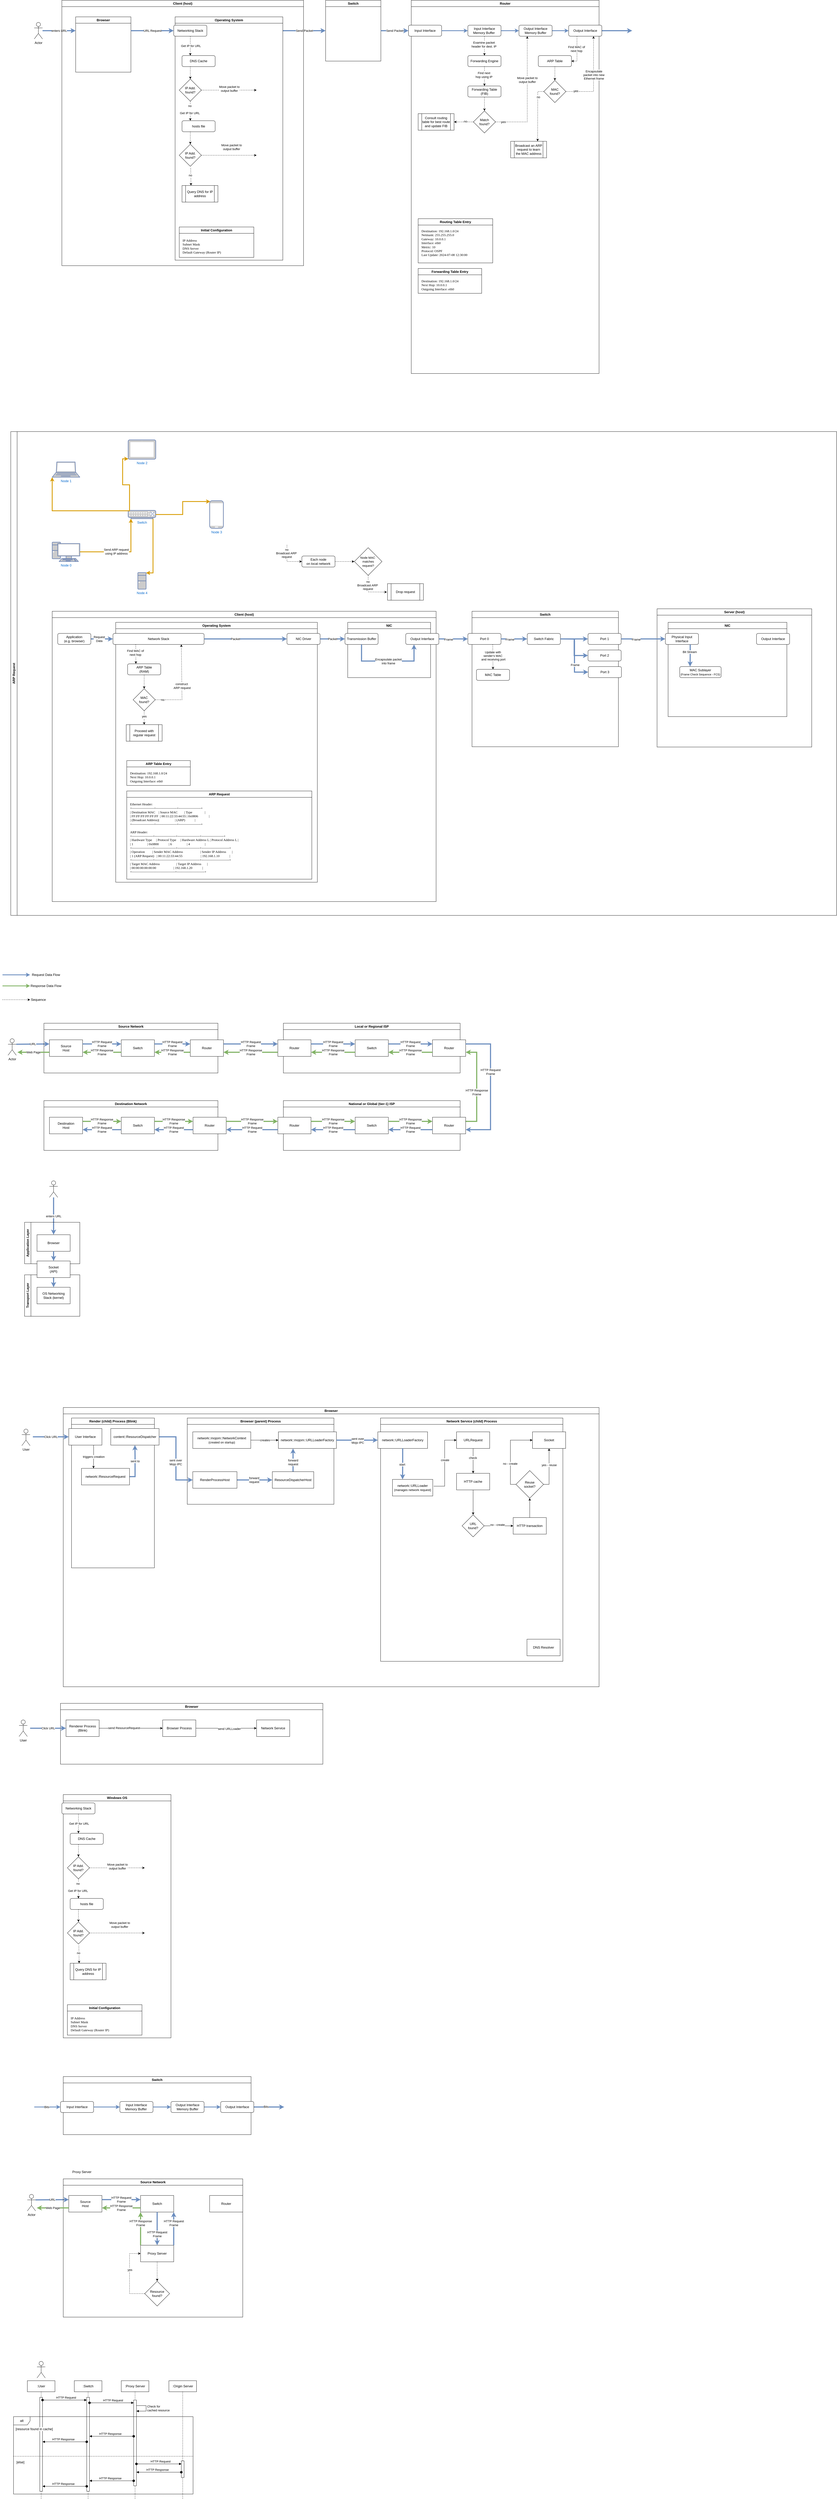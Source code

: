 <mxfile version="24.7.5">
  <diagram name="Page-1" id="0ixSnLqTkGIwiDNCtMaO">
    <mxGraphModel dx="1532" dy="1965" grid="1" gridSize="10" guides="1" tooltips="1" connect="1" arrows="1" fold="1" page="1" pageScale="1" pageWidth="850" pageHeight="1100" math="0" shadow="0">
      <root>
        <mxCell id="0" />
        <mxCell id="1" parent="0" />
        <mxCell id="XeNOOer_eIZAZivH8xoa-2" value="Actor" style="shape=umlActor;verticalLabelPosition=bottom;verticalAlign=top;html=1;outlineConnect=0;" parent="1" vertex="1">
          <mxGeometry x="-575" y="50" width="30" height="60" as="geometry" />
        </mxCell>
        <mxCell id="XeNOOer_eIZAZivH8xoa-3" value="enters URL" style="endArrow=classic;html=1;rounded=0;entryX=0;entryY=0.25;entryDx=0;entryDy=0;fillColor=#dae8fc;strokeColor=#6c8ebf;strokeWidth=4;" parent="1" source="XeNOOer_eIZAZivH8xoa-2" target="XeNOOer_eIZAZivH8xoa-15" edge="1">
          <mxGeometry width="50" height="50" relative="1" as="geometry">
            <mxPoint x="-215" y="650" as="sourcePoint" />
            <mxPoint x="-455" y="60" as="targetPoint" />
          </mxGeometry>
        </mxCell>
        <mxCell id="XeNOOer_eIZAZivH8xoa-5" value="Send Packet" style="endArrow=classic;html=1;rounded=0;fillColor=#dae8fc;strokeColor=#6c8ebf;strokeWidth=4;entryX=0;entryY=0.5;entryDx=0;entryDy=0;" parent="1" target="D3kK7mfqL6r90oOZMhNj-4" edge="1">
          <mxGeometry width="50" height="50" relative="1" as="geometry">
            <mxPoint x="325" y="80" as="sourcePoint" />
            <mxPoint x="480" y="80" as="targetPoint" />
          </mxGeometry>
        </mxCell>
        <mxCell id="XeNOOer_eIZAZivH8xoa-7" value="" style="endArrow=classic;html=1;rounded=0;entryX=0;entryY=0.25;entryDx=0;entryDy=0;exitX=1;exitY=0.5;exitDx=0;exitDy=0;fillColor=#dae8fc;strokeColor=#6c8ebf;strokeWidth=4;" parent="1" source="XeNOOer_eIZAZivH8xoa-14" edge="1">
          <mxGeometry width="50" height="50" relative="1" as="geometry">
            <mxPoint x="855" y="190" as="sourcePoint" />
            <mxPoint x="1590" y="80" as="targetPoint" />
          </mxGeometry>
        </mxCell>
        <mxCell id="XeNOOer_eIZAZivH8xoa-12" value="Router" style="swimlane;whiteSpace=wrap;html=1;" parent="1" vertex="1">
          <mxGeometry x="790" y="-30" width="680" height="1350" as="geometry">
            <mxRectangle x="250" y="530" width="140" height="30" as="alternateBounds" />
          </mxGeometry>
        </mxCell>
        <mxCell id="XeNOOer_eIZAZivH8xoa-13" value="Input Interface" style="rounded=1;whiteSpace=wrap;html=1;" parent="XeNOOer_eIZAZivH8xoa-12" vertex="1">
          <mxGeometry x="-10" y="90" width="120" height="40" as="geometry" />
        </mxCell>
        <mxCell id="XeNOOer_eIZAZivH8xoa-14" value="Output&lt;span style=&quot;background-color: initial;&quot;&gt;&amp;nbsp;Interface&lt;/span&gt;" style="rounded=1;whiteSpace=wrap;html=1;" parent="XeNOOer_eIZAZivH8xoa-12" vertex="1">
          <mxGeometry x="570" y="90" width="120" height="40" as="geometry" />
        </mxCell>
        <mxCell id="XeNOOer_eIZAZivH8xoa-28" value="Input Interface&lt;div&gt;Memory&amp;nbsp;&lt;span style=&quot;background-color: initial;&quot;&gt;Buffer&lt;/span&gt;&lt;span style=&quot;background-color: initial;&quot;&gt;&amp;nbsp;&lt;/span&gt;&lt;/div&gt;" style="rounded=1;whiteSpace=wrap;html=1;" parent="XeNOOer_eIZAZivH8xoa-12" vertex="1">
          <mxGeometry x="205" y="90" width="120" height="40" as="geometry" />
        </mxCell>
        <mxCell id="XeNOOer_eIZAZivH8xoa-38" value="" style="endArrow=classic;html=1;rounded=0;strokeWidth=3;fillColor=#dae8fc;strokeColor=#6c8ebf;exitX=1;exitY=0.5;exitDx=0;exitDy=0;entryX=0;entryY=0.5;entryDx=0;entryDy=0;" parent="XeNOOer_eIZAZivH8xoa-12" source="XeNOOer_eIZAZivH8xoa-13" target="XeNOOer_eIZAZivH8xoa-28" edge="1">
          <mxGeometry width="50" height="50" relative="1" as="geometry">
            <mxPoint x="160" y="104.5" as="sourcePoint" />
            <mxPoint x="260" y="104.5" as="targetPoint" />
          </mxGeometry>
        </mxCell>
        <mxCell id="XeNOOer_eIZAZivH8xoa-39" value="" style="endArrow=classic;html=1;rounded=0;strokeWidth=3;fillColor=#dae8fc;strokeColor=#6c8ebf;exitX=1;exitY=0.5;exitDx=0;exitDy=0;entryX=0;entryY=0.5;entryDx=0;entryDy=0;" parent="XeNOOer_eIZAZivH8xoa-12" source="XeNOOer_eIZAZivH8xoa-54" target="XeNOOer_eIZAZivH8xoa-14" edge="1">
          <mxGeometry width="50" height="50" relative="1" as="geometry">
            <mxPoint x="360" y="150" as="sourcePoint" />
            <mxPoint x="380" y="170" as="targetPoint" />
          </mxGeometry>
        </mxCell>
        <mxCell id="XeNOOer_eIZAZivH8xoa-8" value="Forwarding Table&lt;div&gt;(FIB)&lt;/div&gt;" style="rounded=1;whiteSpace=wrap;html=1;" parent="XeNOOer_eIZAZivH8xoa-12" vertex="1">
          <mxGeometry x="205" y="310" width="120" height="40" as="geometry" />
        </mxCell>
        <mxCell id="XeNOOer_eIZAZivH8xoa-21" value="" style="endArrow=classic;html=1;rounded=0;exitX=0.5;exitY=1;exitDx=0;exitDy=0;entryX=0.5;entryY=0;entryDx=0;entryDy=0;dashed=1;" parent="XeNOOer_eIZAZivH8xoa-12" source="XeNOOer_eIZAZivH8xoa-63" target="XeNOOer_eIZAZivH8xoa-8" edge="1">
          <mxGeometry width="50" height="50" relative="1" as="geometry">
            <mxPoint x="229.625" y="240" as="sourcePoint" />
            <mxPoint x="115" y="530" as="targetPoint" />
          </mxGeometry>
        </mxCell>
        <mxCell id="XeNOOer_eIZAZivH8xoa-24" value="Find next&lt;div&gt;hop using IP&lt;/div&gt;" style="edgeLabel;html=1;align=center;verticalAlign=middle;resizable=0;points=[];" parent="XeNOOer_eIZAZivH8xoa-21" vertex="1" connectable="0">
          <mxGeometry x="-0.16" y="-2" relative="1" as="geometry">
            <mxPoint as="offset" />
          </mxGeometry>
        </mxCell>
        <mxCell id="XeNOOer_eIZAZivH8xoa-25" value="ARP Table" style="rounded=1;whiteSpace=wrap;html=1;" parent="XeNOOer_eIZAZivH8xoa-12" vertex="1">
          <mxGeometry x="460" y="200" width="120" height="40" as="geometry" />
        </mxCell>
        <mxCell id="XeNOOer_eIZAZivH8xoa-26" value="" style="endArrow=classic;html=1;rounded=0;dashed=1;entryX=1;entryY=0.5;entryDx=0;entryDy=0;exitX=0.25;exitY=1;exitDx=0;exitDy=0;" parent="XeNOOer_eIZAZivH8xoa-12" source="XeNOOer_eIZAZivH8xoa-14" target="XeNOOer_eIZAZivH8xoa-25" edge="1">
          <mxGeometry width="50" height="50" relative="1" as="geometry">
            <mxPoint x="510" y="300" as="sourcePoint" />
            <mxPoint x="540" y="380" as="targetPoint" />
            <Array as="points">
              <mxPoint x="600" y="220" />
            </Array>
          </mxGeometry>
        </mxCell>
        <mxCell id="XeNOOer_eIZAZivH8xoa-27" value="&lt;div&gt;Find MAC of&lt;br&gt;&lt;/div&gt;&lt;div&gt;next hop&lt;/div&gt;" style="edgeLabel;html=1;align=center;verticalAlign=middle;resizable=0;points=[];" parent="XeNOOer_eIZAZivH8xoa-26" vertex="1" connectable="0">
          <mxGeometry x="-0.16" y="-2" relative="1" as="geometry">
            <mxPoint as="offset" />
          </mxGeometry>
        </mxCell>
        <mxCell id="XeNOOer_eIZAZivH8xoa-30" value="MAC&lt;div&gt;found?&lt;/div&gt;" style="rhombus;whiteSpace=wrap;html=1;" parent="XeNOOer_eIZAZivH8xoa-12" vertex="1">
          <mxGeometry x="480" y="290" width="80" height="80" as="geometry" />
        </mxCell>
        <mxCell id="XeNOOer_eIZAZivH8xoa-33" value="" style="endArrow=classic;html=1;rounded=0;dashed=1;exitX=0.5;exitY=1;exitDx=0;exitDy=0;entryX=0.5;entryY=0;entryDx=0;entryDy=0;" parent="XeNOOer_eIZAZivH8xoa-12" source="XeNOOer_eIZAZivH8xoa-25" target="XeNOOer_eIZAZivH8xoa-30" edge="1">
          <mxGeometry width="50" height="50" relative="1" as="geometry">
            <mxPoint x="-10" y="570" as="sourcePoint" />
            <mxPoint x="90" y="570" as="targetPoint" />
          </mxGeometry>
        </mxCell>
        <mxCell id="XeNOOer_eIZAZivH8xoa-34" value="" style="endArrow=classic;html=1;rounded=0;exitX=1;exitY=0.5;exitDx=0;exitDy=0;dashed=1;entryX=0.25;entryY=1;entryDx=0;entryDy=0;" parent="XeNOOer_eIZAZivH8xoa-12" source="XeNOOer_eIZAZivH8xoa-64" target="XeNOOer_eIZAZivH8xoa-54" edge="1">
          <mxGeometry width="50" height="50" relative="1" as="geometry">
            <mxPoint x="235" y="560" as="sourcePoint" />
            <mxPoint x="449" y="250" as="targetPoint" />
            <Array as="points">
              <mxPoint x="420" y="440" />
            </Array>
          </mxGeometry>
        </mxCell>
        <mxCell id="XeNOOer_eIZAZivH8xoa-40" value="Move packet to&lt;div&gt;output buffer&lt;/div&gt;" style="edgeLabel;html=1;align=center;verticalAlign=middle;resizable=0;points=[];" parent="XeNOOer_eIZAZivH8xoa-34" vertex="1" connectable="0">
          <mxGeometry x="0.106" y="-2" relative="1" as="geometry">
            <mxPoint x="-2" y="-32" as="offset" />
          </mxGeometry>
        </mxCell>
        <mxCell id="XeNOOer_eIZAZivH8xoa-56" value="yes" style="edgeLabel;html=1;align=center;verticalAlign=middle;resizable=0;points=[];" parent="XeNOOer_eIZAZivH8xoa-34" vertex="1" connectable="0">
          <mxGeometry x="-0.538" y="2" relative="1" as="geometry">
            <mxPoint x="-70" y="2" as="offset" />
          </mxGeometry>
        </mxCell>
        <mxCell id="XeNOOer_eIZAZivH8xoa-29" value="Broadcast an ARP request to learn the MAC address" style="shape=process;whiteSpace=wrap;html=1;backgroundOutline=1;" parent="XeNOOer_eIZAZivH8xoa-12" vertex="1">
          <mxGeometry x="360" y="510" width="130" height="60" as="geometry" />
        </mxCell>
        <mxCell id="XeNOOer_eIZAZivH8xoa-31" value="" style="endArrow=classic;html=1;rounded=0;exitX=0;exitY=0.5;exitDx=0;exitDy=0;dashed=1;entryX=0.75;entryY=0;entryDx=0;entryDy=0;" parent="XeNOOer_eIZAZivH8xoa-12" source="XeNOOer_eIZAZivH8xoa-30" target="XeNOOer_eIZAZivH8xoa-29" edge="1">
          <mxGeometry width="50" height="50" relative="1" as="geometry">
            <mxPoint x="345" y="330" as="sourcePoint" />
            <mxPoint x="345" y="390" as="targetPoint" />
            <Array as="points">
              <mxPoint x="458" y="330" />
            </Array>
          </mxGeometry>
        </mxCell>
        <mxCell id="XeNOOer_eIZAZivH8xoa-32" value="no" style="edgeLabel;html=1;align=center;verticalAlign=middle;resizable=0;points=[];" parent="XeNOOer_eIZAZivH8xoa-31" vertex="1" connectable="0">
          <mxGeometry x="-0.16" y="-2" relative="1" as="geometry">
            <mxPoint x="4" y="-43" as="offset" />
          </mxGeometry>
        </mxCell>
        <mxCell id="XeNOOer_eIZAZivH8xoa-43" value="" style="endArrow=classic;html=1;rounded=0;exitX=0.5;exitY=1;exitDx=0;exitDy=0;dashed=1;entryX=0.5;entryY=0;entryDx=0;entryDy=0;" parent="XeNOOer_eIZAZivH8xoa-12" source="XeNOOer_eIZAZivH8xoa-28" target="XeNOOer_eIZAZivH8xoa-63" edge="1">
          <mxGeometry width="50" height="50" relative="1" as="geometry">
            <mxPoint x="275" y="280" as="sourcePoint" />
            <mxPoint x="229.5" y="199.0" as="targetPoint" />
          </mxGeometry>
        </mxCell>
        <mxCell id="XeNOOer_eIZAZivH8xoa-44" value="Examine packet&lt;br&gt;header for dest. IP" style="edgeLabel;html=1;align=center;verticalAlign=middle;resizable=0;points=[];" parent="XeNOOer_eIZAZivH8xoa-43" vertex="1" connectable="0">
          <mxGeometry x="-0.16" y="-2" relative="1" as="geometry">
            <mxPoint as="offset" />
          </mxGeometry>
        </mxCell>
        <mxCell id="XeNOOer_eIZAZivH8xoa-46" value="Routing Table Entry" style="swimlane;whiteSpace=wrap;html=1;" parent="XeNOOer_eIZAZivH8xoa-12" vertex="1">
          <mxGeometry x="25" y="790" width="270" height="160" as="geometry" />
        </mxCell>
        <mxCell id="XeNOOer_eIZAZivH8xoa-47" value="&lt;div&gt;&lt;div&gt;&lt;font face=&quot;Lucida Console&quot;&gt;Destination: 192.168.1.0/24&lt;/font&gt;&lt;/div&gt;&lt;div&gt;&lt;font face=&quot;Lucida Console&quot;&gt;Netmask: 255.255.255.0&lt;/font&gt;&lt;/div&gt;&lt;div&gt;&lt;font face=&quot;Lucida Console&quot;&gt;Gateway: 10.0.0.1&lt;/font&gt;&lt;/div&gt;&lt;div&gt;&lt;font face=&quot;Lucida Console&quot;&gt;Interface: eth0&lt;/font&gt;&lt;/div&gt;&lt;div&gt;&lt;font face=&quot;Lucida Console&quot;&gt;Metric: 10&lt;/font&gt;&lt;/div&gt;&lt;div&gt;&lt;font face=&quot;Lucida Console&quot;&gt;Protocol: OSPF&lt;/font&gt;&lt;/div&gt;&lt;div&gt;&lt;font face=&quot;Lucida Console&quot;&gt;Last Update: 2024-07-08 12:30:00&lt;/font&gt;&lt;/div&gt;&lt;/div&gt;&lt;div&gt;&lt;br&gt;&lt;/div&gt;" style="text;html=1;align=left;verticalAlign=middle;resizable=0;points=[];autosize=1;strokeColor=none;fillColor=none;" parent="XeNOOer_eIZAZivH8xoa-46" vertex="1">
          <mxGeometry x="10" y="25" width="250" height="140" as="geometry" />
        </mxCell>
        <mxCell id="XeNOOer_eIZAZivH8xoa-49" value="Forwarding Table Entry" style="swimlane;whiteSpace=wrap;html=1;" parent="XeNOOer_eIZAZivH8xoa-12" vertex="1">
          <mxGeometry x="25" y="970" width="230" height="90" as="geometry" />
        </mxCell>
        <mxCell id="XeNOOer_eIZAZivH8xoa-50" value="&lt;div&gt;&lt;font face=&quot;Lucida Console&quot;&gt;Destination: 192.168.1.0/24&lt;/font&gt;&lt;/div&gt;&lt;div&gt;&lt;font face=&quot;Lucida Console&quot;&gt;Next Hop: 10.0.0.1&lt;/font&gt;&lt;/div&gt;&lt;div&gt;&lt;font face=&quot;Lucida Console&quot;&gt;Outgoing Interface: eth0&lt;/font&gt;&lt;/div&gt;" style="text;html=1;align=left;verticalAlign=middle;resizable=0;points=[];autosize=1;strokeColor=none;fillColor=none;" parent="XeNOOer_eIZAZivH8xoa-49" vertex="1">
          <mxGeometry x="10" y="30" width="220" height="60" as="geometry" />
        </mxCell>
        <mxCell id="XeNOOer_eIZAZivH8xoa-54" value="Output Interface&lt;div&gt;Memory&amp;nbsp;&lt;span style=&quot;background-color: initial;&quot;&gt;Buffer&lt;/span&gt;&lt;/div&gt;" style="rounded=1;whiteSpace=wrap;html=1;" parent="XeNOOer_eIZAZivH8xoa-12" vertex="1">
          <mxGeometry x="390" y="90" width="120" height="40" as="geometry" />
        </mxCell>
        <mxCell id="XeNOOer_eIZAZivH8xoa-55" value="" style="endArrow=classic;html=1;rounded=0;strokeWidth=3;fillColor=#dae8fc;strokeColor=#6c8ebf;exitX=1;exitY=0.5;exitDx=0;exitDy=0;entryX=0;entryY=0.5;entryDx=0;entryDy=0;" parent="XeNOOer_eIZAZivH8xoa-12" source="XeNOOer_eIZAZivH8xoa-28" target="XeNOOer_eIZAZivH8xoa-54" edge="1">
          <mxGeometry width="50" height="50" relative="1" as="geometry">
            <mxPoint x="835" y="130" as="sourcePoint" />
            <mxPoint x="1080" y="130" as="targetPoint" />
          </mxGeometry>
        </mxCell>
        <mxCell id="XeNOOer_eIZAZivH8xoa-63" value="Forwarding Engine" style="rounded=1;whiteSpace=wrap;html=1;" parent="XeNOOer_eIZAZivH8xoa-12" vertex="1">
          <mxGeometry x="205" y="200" width="120" height="40" as="geometry" />
        </mxCell>
        <mxCell id="XeNOOer_eIZAZivH8xoa-64" value="&lt;div&gt;Match&lt;div&gt;found?&lt;/div&gt;&lt;/div&gt;" style="rhombus;whiteSpace=wrap;html=1;" parent="XeNOOer_eIZAZivH8xoa-12" vertex="1">
          <mxGeometry x="225" y="400" width="80" height="80" as="geometry" />
        </mxCell>
        <mxCell id="XeNOOer_eIZAZivH8xoa-65" value="" style="endArrow=classic;html=1;rounded=0;dashed=1;exitX=0.5;exitY=1;exitDx=0;exitDy=0;entryX=0.5;entryY=0;entryDx=0;entryDy=0;" parent="XeNOOer_eIZAZivH8xoa-12" source="XeNOOer_eIZAZivH8xoa-8" target="XeNOOer_eIZAZivH8xoa-64" edge="1">
          <mxGeometry width="50" height="50" relative="1" as="geometry">
            <mxPoint x="204.17" y="360" as="sourcePoint" />
            <mxPoint x="204.17" y="410" as="targetPoint" />
          </mxGeometry>
        </mxCell>
        <mxCell id="XeNOOer_eIZAZivH8xoa-68" value="Consult routing table for best route and update FIB" style="shape=process;whiteSpace=wrap;html=1;backgroundOutline=1;" parent="XeNOOer_eIZAZivH8xoa-12" vertex="1">
          <mxGeometry x="25" y="410" width="130" height="60" as="geometry" />
        </mxCell>
        <mxCell id="XeNOOer_eIZAZivH8xoa-69" value="" style="endArrow=classic;html=1;rounded=0;dashed=1;entryX=1;entryY=0.5;entryDx=0;entryDy=0;exitX=0;exitY=0.5;exitDx=0;exitDy=0;" parent="XeNOOer_eIZAZivH8xoa-12" source="XeNOOer_eIZAZivH8xoa-64" target="XeNOOer_eIZAZivH8xoa-68" edge="1">
          <mxGeometry width="50" height="50" relative="1" as="geometry">
            <mxPoint x="220" y="440" as="sourcePoint" />
            <mxPoint x="100" y="330" as="targetPoint" />
          </mxGeometry>
        </mxCell>
        <mxCell id="XeNOOer_eIZAZivH8xoa-70" value="no" style="edgeLabel;html=1;align=center;verticalAlign=middle;resizable=0;points=[];" parent="XeNOOer_eIZAZivH8xoa-69" vertex="1" connectable="0">
          <mxGeometry x="-0.16" y="-2" relative="1" as="geometry">
            <mxPoint as="offset" />
          </mxGeometry>
        </mxCell>
        <mxCell id="XeNOOer_eIZAZivH8xoa-76" value="" style="endArrow=classic;html=1;rounded=0;dashed=1;exitX=1;exitY=0.5;exitDx=0;exitDy=0;entryX=0.75;entryY=1;entryDx=0;entryDy=0;" parent="XeNOOer_eIZAZivH8xoa-12" source="XeNOOer_eIZAZivH8xoa-30" target="XeNOOer_eIZAZivH8xoa-14" edge="1">
          <mxGeometry width="50" height="50" relative="1" as="geometry">
            <mxPoint x="550" y="250" as="sourcePoint" />
            <mxPoint x="520" y="500" as="targetPoint" />
            <Array as="points">
              <mxPoint x="660" y="330" />
            </Array>
          </mxGeometry>
        </mxCell>
        <mxCell id="XeNOOer_eIZAZivH8xoa-77" value="&lt;div&gt;Encapsulate&lt;/div&gt;&lt;div&gt;packet into new&lt;/div&gt;&lt;div&gt;Ethernet frame&lt;br&gt;&lt;/div&gt;" style="edgeLabel;html=1;align=center;verticalAlign=middle;resizable=0;points=[];" parent="XeNOOer_eIZAZivH8xoa-76" vertex="1" connectable="0">
          <mxGeometry x="-0.49" y="-1" relative="1" as="geometry">
            <mxPoint x="24" y="-61" as="offset" />
          </mxGeometry>
        </mxCell>
        <mxCell id="XeNOOer_eIZAZivH8xoa-78" value="yes" style="edgeLabel;html=1;align=center;verticalAlign=middle;resizable=0;points=[];" parent="XeNOOer_eIZAZivH8xoa-76" vertex="1" connectable="0">
          <mxGeometry x="-0.765" y="2" relative="1" as="geometry">
            <mxPoint as="offset" />
          </mxGeometry>
        </mxCell>
        <mxCell id="D3kK7mfqL6r90oOZMhNj-1" value="Client (host)" style="swimlane;whiteSpace=wrap;html=1;" parent="1" vertex="1">
          <mxGeometry x="-475" y="-30" width="875" height="960" as="geometry" />
        </mxCell>
        <mxCell id="D3kK7mfqL6r90oOZMhNj-2" value="Operating System" style="swimlane;whiteSpace=wrap;html=1;startSize=23;" parent="D3kK7mfqL6r90oOZMhNj-1" vertex="1">
          <mxGeometry x="410" y="60" width="390" height="880" as="geometry" />
        </mxCell>
        <mxCell id="DSvxa6pq-x6Ugc2J_eAa-2" value="Initial Configuration" style="swimlane;whiteSpace=wrap;html=1;" parent="D3kK7mfqL6r90oOZMhNj-2" vertex="1">
          <mxGeometry x="15" y="760" width="270" height="110" as="geometry" />
        </mxCell>
        <mxCell id="DSvxa6pq-x6Ugc2J_eAa-3" value="&lt;div&gt;&lt;div&gt;&lt;font face=&quot;Lucida Console&quot;&gt;IP Address&lt;/font&gt;&lt;/div&gt;&lt;/div&gt;&lt;div&gt;&lt;font face=&quot;Lucida Console&quot;&gt;Subnet Mask&lt;/font&gt;&lt;/div&gt;&lt;div&gt;&lt;font face=&quot;Lucida Console&quot;&gt;DNS Server&lt;/font&gt;&lt;/div&gt;&lt;div&gt;&lt;font face=&quot;Lucida Console&quot;&gt;Default Gateway (Router IP)&lt;/font&gt;&lt;/div&gt;" style="text;html=1;align=left;verticalAlign=middle;resizable=0;points=[];autosize=1;strokeColor=none;fillColor=none;" parent="DSvxa6pq-x6Ugc2J_eAa-2" vertex="1">
          <mxGeometry x="10" y="30" width="220" height="80" as="geometry" />
        </mxCell>
        <mxCell id="DSvxa6pq-x6Ugc2J_eAa-4" value="Networking Stack" style="rounded=1;whiteSpace=wrap;html=1;" parent="D3kK7mfqL6r90oOZMhNj-2" vertex="1">
          <mxGeometry x="-5" y="30" width="120" height="40" as="geometry" />
        </mxCell>
        <mxCell id="DSvxa6pq-x6Ugc2J_eAa-6" value="" style="endArrow=classic;html=1;rounded=0;exitX=1;exitY=0.5;exitDx=0;exitDy=0;dashed=1;" parent="D3kK7mfqL6r90oOZMhNj-2" source="DSvxa6pq-x6Ugc2J_eAa-9" edge="1">
          <mxGeometry width="50" height="50" relative="1" as="geometry">
            <mxPoint x="80" y="385" as="sourcePoint" />
            <mxPoint x="295" y="265" as="targetPoint" />
            <Array as="points">
              <mxPoint x="265" y="265" />
            </Array>
          </mxGeometry>
        </mxCell>
        <mxCell id="DSvxa6pq-x6Ugc2J_eAa-7" value="Move packet to&lt;div&gt;output buffer&lt;/div&gt;" style="edgeLabel;html=1;align=center;verticalAlign=middle;resizable=0;points=[];" parent="DSvxa6pq-x6Ugc2J_eAa-6" vertex="1" connectable="0">
          <mxGeometry x="0.106" y="-2" relative="1" as="geometry">
            <mxPoint x="-10" y="-7" as="offset" />
          </mxGeometry>
        </mxCell>
        <mxCell id="DSvxa6pq-x6Ugc2J_eAa-8" value="yes" style="edgeLabel;html=1;align=center;verticalAlign=middle;resizable=0;points=[];" parent="DSvxa6pq-x6Ugc2J_eAa-6" vertex="1" connectable="0">
          <mxGeometry x="-0.538" y="2" relative="1" as="geometry">
            <mxPoint x="-70" y="2" as="offset" />
          </mxGeometry>
        </mxCell>
        <mxCell id="DSvxa6pq-x6Ugc2J_eAa-9" value="&lt;div&gt;IP Add.&lt;div&gt;found?&lt;/div&gt;&lt;/div&gt;" style="rhombus;whiteSpace=wrap;html=1;" parent="D3kK7mfqL6r90oOZMhNj-2" vertex="1">
          <mxGeometry x="15" y="225" width="80" height="80" as="geometry" />
        </mxCell>
        <mxCell id="DSvxa6pq-x6Ugc2J_eAa-10" value="" style="endArrow=classic;html=1;rounded=0;dashed=1;exitX=0.25;exitY=1;exitDx=0;exitDy=0;entryX=0.5;entryY=0;entryDx=0;entryDy=0;" parent="D3kK7mfqL6r90oOZMhNj-2" source="DSvxa6pq-x6Ugc2J_eAa-13" target="DSvxa6pq-x6Ugc2J_eAa-9" edge="1">
          <mxGeometry width="50" height="50" relative="1" as="geometry">
            <mxPoint x="110" y="95" as="sourcePoint" />
            <mxPoint x="49.17" y="155" as="targetPoint" />
          </mxGeometry>
        </mxCell>
        <mxCell id="DSvxa6pq-x6Ugc2J_eAa-11" value="" style="endArrow=classic;html=1;rounded=0;dashed=1;exitX=0.5;exitY=1;exitDx=0;exitDy=0;entryX=0.25;entryY=0;entryDx=0;entryDy=0;" parent="D3kK7mfqL6r90oOZMhNj-2" source="DSvxa6pq-x6Ugc2J_eAa-9" target="DSvxa6pq-x6Ugc2J_eAa-23" edge="1">
          <mxGeometry width="50" height="50" relative="1" as="geometry">
            <mxPoint x="66.44" y="310.92" as="sourcePoint" />
            <mxPoint x="66" y="360" as="targetPoint" />
          </mxGeometry>
        </mxCell>
        <mxCell id="DSvxa6pq-x6Ugc2J_eAa-12" value="no&lt;div&gt;&lt;br&gt;&lt;/div&gt;&lt;div&gt;Get IP for URL&lt;br&gt;&lt;/div&gt;" style="edgeLabel;html=1;align=center;verticalAlign=middle;resizable=0;points=[];" parent="DSvxa6pq-x6Ugc2J_eAa-11" vertex="1" connectable="0">
          <mxGeometry x="-0.16" y="-2" relative="1" as="geometry">
            <mxPoint as="offset" />
          </mxGeometry>
        </mxCell>
        <mxCell id="DSvxa6pq-x6Ugc2J_eAa-13" value="DNS Cache" style="rounded=1;whiteSpace=wrap;html=1;" parent="D3kK7mfqL6r90oOZMhNj-2" vertex="1">
          <mxGeometry x="25" y="140" width="120" height="40" as="geometry" />
        </mxCell>
        <mxCell id="DSvxa6pq-x6Ugc2J_eAa-14" value="" style="endArrow=classic;html=1;rounded=0;dashed=1;exitX=0.5;exitY=1;exitDx=0;exitDy=0;entryX=0.25;entryY=0;entryDx=0;entryDy=0;" parent="D3kK7mfqL6r90oOZMhNj-2" source="DSvxa6pq-x6Ugc2J_eAa-4" target="DSvxa6pq-x6Ugc2J_eAa-13" edge="1">
          <mxGeometry width="50" height="50" relative="1" as="geometry">
            <mxPoint x="65" y="190" as="sourcePoint" />
            <mxPoint x="65" y="255" as="targetPoint" />
          </mxGeometry>
        </mxCell>
        <mxCell id="DSvxa6pq-x6Ugc2J_eAa-15" value="Get IP for URL" style="edgeLabel;html=1;align=center;verticalAlign=middle;resizable=0;points=[];" parent="DSvxa6pq-x6Ugc2J_eAa-14" vertex="1" connectable="0">
          <mxGeometry x="0.268" y="2" relative="1" as="geometry">
            <mxPoint y="-10" as="offset" />
          </mxGeometry>
        </mxCell>
        <mxCell id="DSvxa6pq-x6Ugc2J_eAa-16" value="" style="endArrow=classic;html=1;rounded=0;exitX=1;exitY=0.5;exitDx=0;exitDy=0;dashed=1;" parent="D3kK7mfqL6r90oOZMhNj-2" source="DSvxa6pq-x6Ugc2J_eAa-19" edge="1">
          <mxGeometry width="50" height="50" relative="1" as="geometry">
            <mxPoint x="80" y="620.65" as="sourcePoint" />
            <mxPoint x="295" y="500.65" as="targetPoint" />
            <Array as="points">
              <mxPoint x="265" y="500.65" />
            </Array>
          </mxGeometry>
        </mxCell>
        <mxCell id="DSvxa6pq-x6Ugc2J_eAa-17" value="Move packet to&lt;div&gt;output buffer&lt;/div&gt;" style="edgeLabel;html=1;align=center;verticalAlign=middle;resizable=0;points=[];" parent="DSvxa6pq-x6Ugc2J_eAa-16" vertex="1" connectable="0">
          <mxGeometry x="0.106" y="-2" relative="1" as="geometry">
            <mxPoint x="-2" y="-32" as="offset" />
          </mxGeometry>
        </mxCell>
        <mxCell id="DSvxa6pq-x6Ugc2J_eAa-18" value="yes" style="edgeLabel;html=1;align=center;verticalAlign=middle;resizable=0;points=[];" parent="DSvxa6pq-x6Ugc2J_eAa-16" vertex="1" connectable="0">
          <mxGeometry x="-0.538" y="2" relative="1" as="geometry">
            <mxPoint x="-70" y="2" as="offset" />
          </mxGeometry>
        </mxCell>
        <mxCell id="DSvxa6pq-x6Ugc2J_eAa-19" value="&lt;div&gt;IP Add.&lt;div&gt;found?&lt;/div&gt;&lt;/div&gt;" style="rhombus;whiteSpace=wrap;html=1;" parent="D3kK7mfqL6r90oOZMhNj-2" vertex="1">
          <mxGeometry x="15" y="460.65" width="80" height="80" as="geometry" />
        </mxCell>
        <mxCell id="DSvxa6pq-x6Ugc2J_eAa-20" value="" style="endArrow=classic;html=1;rounded=0;dashed=1;exitX=0.25;exitY=1;exitDx=0;exitDy=0;entryX=0.5;entryY=0;entryDx=0;entryDy=0;" parent="D3kK7mfqL6r90oOZMhNj-2" source="DSvxa6pq-x6Ugc2J_eAa-23" target="DSvxa6pq-x6Ugc2J_eAa-19" edge="1">
          <mxGeometry width="50" height="50" relative="1" as="geometry">
            <mxPoint x="110" y="330.65" as="sourcePoint" />
            <mxPoint x="49.17" y="390.65" as="targetPoint" />
          </mxGeometry>
        </mxCell>
        <mxCell id="DSvxa6pq-x6Ugc2J_eAa-21" value="" style="endArrow=classic;html=1;rounded=0;dashed=1;exitX=0.518;exitY=1.074;exitDx=0;exitDy=0;exitPerimeter=0;entryX=0.25;entryY=0;entryDx=0;entryDy=0;" parent="D3kK7mfqL6r90oOZMhNj-2" source="DSvxa6pq-x6Ugc2J_eAa-19" target="DSvxa6pq-x6Ugc2J_eAa-25" edge="1">
          <mxGeometry width="50" height="50" relative="1" as="geometry">
            <mxPoint x="65" y="500.65" as="sourcePoint" />
            <mxPoint x="56" y="595.65" as="targetPoint" />
          </mxGeometry>
        </mxCell>
        <mxCell id="DSvxa6pq-x6Ugc2J_eAa-22" value="no" style="edgeLabel;html=1;align=center;verticalAlign=middle;resizable=0;points=[];" parent="DSvxa6pq-x6Ugc2J_eAa-21" vertex="1" connectable="0">
          <mxGeometry x="-0.16" y="-2" relative="1" as="geometry">
            <mxPoint as="offset" />
          </mxGeometry>
        </mxCell>
        <mxCell id="DSvxa6pq-x6Ugc2J_eAa-23" value="hosts file" style="rounded=1;whiteSpace=wrap;html=1;" parent="D3kK7mfqL6r90oOZMhNj-2" vertex="1">
          <mxGeometry x="25" y="375.65" width="120" height="40" as="geometry" />
        </mxCell>
        <mxCell id="DSvxa6pq-x6Ugc2J_eAa-25" value="Query DNS for IP address" style="shape=process;whiteSpace=wrap;html=1;backgroundOutline=1;" parent="D3kK7mfqL6r90oOZMhNj-2" vertex="1">
          <mxGeometry x="25" y="610" width="130" height="60" as="geometry" />
        </mxCell>
        <mxCell id="XeNOOer_eIZAZivH8xoa-15" value="Browser" style="swimlane;whiteSpace=wrap;html=1;" parent="D3kK7mfqL6r90oOZMhNj-1" vertex="1">
          <mxGeometry x="50" y="60" width="200" height="200" as="geometry" />
        </mxCell>
        <mxCell id="D3kK7mfqL6r90oOZMhNj-3" value="URL Request" style="endArrow=classic;html=1;rounded=0;fillColor=#dae8fc;strokeColor=#6c8ebf;strokeWidth=4;exitX=1;exitY=0.25;exitDx=0;exitDy=0;entryX=0;entryY=0.5;entryDx=0;entryDy=0;" parent="D3kK7mfqL6r90oOZMhNj-1" source="XeNOOer_eIZAZivH8xoa-15" target="DSvxa6pq-x6Ugc2J_eAa-4" edge="1">
          <mxGeometry width="50" height="50" relative="1" as="geometry">
            <mxPoint x="280" y="110" as="sourcePoint" />
            <mxPoint x="395" y="110" as="targetPoint" />
          </mxGeometry>
        </mxCell>
        <mxCell id="D3kK7mfqL6r90oOZMhNj-4" value="Switch" style="swimlane;whiteSpace=wrap;html=1;" parent="1" vertex="1">
          <mxGeometry x="480" y="-30" width="200" height="220" as="geometry" />
        </mxCell>
        <mxCell id="D3kK7mfqL6r90oOZMhNj-5" value="Send Packet" style="endArrow=classic;html=1;rounded=0;fillColor=#dae8fc;strokeColor=#6c8ebf;strokeWidth=4;entryX=0;entryY=0.5;entryDx=0;entryDy=0;exitX=1;exitY=0.5;exitDx=0;exitDy=0;" parent="1" source="D3kK7mfqL6r90oOZMhNj-4" target="XeNOOer_eIZAZivH8xoa-13" edge="1">
          <mxGeometry width="50" height="50" relative="1" as="geometry">
            <mxPoint x="680" y="80" as="sourcePoint" />
            <mxPoint x="760" y="79.58" as="targetPoint" />
          </mxGeometry>
        </mxCell>
        <mxCell id="DSvxa6pq-x6Ugc2J_eAa-33" value="ARP Request" style="swimlane;horizontal=0;whiteSpace=wrap;html=1;" parent="1" vertex="1">
          <mxGeometry x="-660" y="1530" width="2990" height="1750" as="geometry" />
        </mxCell>
        <mxCell id="DSvxa6pq-x6Ugc2J_eAa-37" style="edgeStyle=orthogonalEdgeStyle;rounded=0;orthogonalLoop=1;jettySize=auto;html=1;exitX=0.9;exitY=1;exitDx=0;exitDy=0;exitPerimeter=0;entryX=0.98;entryY=0.02;entryDx=0;entryDy=0;entryPerimeter=0;fillColor=#ffe6cc;strokeColor=#d79b00;strokeWidth=3;" parent="DSvxa6pq-x6Ugc2J_eAa-33" source="DSvxa6pq-x6Ugc2J_eAa-26" target="DSvxa6pq-x6Ugc2J_eAa-32" edge="1">
          <mxGeometry relative="1" as="geometry">
            <Array as="points">
              <mxPoint x="515" y="511" />
            </Array>
          </mxGeometry>
        </mxCell>
        <mxCell id="DSvxa6pq-x6Ugc2J_eAa-26" value="Switch" style="fontColor=#0066CC;verticalAlign=top;verticalLabelPosition=bottom;labelPosition=center;align=center;html=1;outlineConnect=0;fillColor=#CCCCCC;strokeColor=#6881B3;gradientColor=none;gradientDirection=north;strokeWidth=2;shape=mxgraph.networks.switch;" parent="DSvxa6pq-x6Ugc2J_eAa-33" vertex="1">
          <mxGeometry x="425" y="285" width="100" height="30" as="geometry" />
        </mxCell>
        <mxCell id="DSvxa6pq-x6Ugc2J_eAa-28" value="Node 0" style="fontColor=#0066CC;verticalAlign=top;verticalLabelPosition=bottom;labelPosition=center;align=center;html=1;outlineConnect=0;fillColor=#CCCCCC;strokeColor=#6881B3;gradientColor=none;gradientDirection=north;strokeWidth=2;shape=mxgraph.networks.pc;" parent="DSvxa6pq-x6Ugc2J_eAa-33" vertex="1">
          <mxGeometry x="150" y="400" width="100" height="70" as="geometry" />
        </mxCell>
        <mxCell id="DSvxa6pq-x6Ugc2J_eAa-29" value="Node 1" style="fontColor=#0066CC;verticalAlign=top;verticalLabelPosition=bottom;labelPosition=center;align=center;html=1;outlineConnect=0;fillColor=#CCCCCC;strokeColor=#6881B3;gradientColor=none;gradientDirection=north;strokeWidth=2;shape=mxgraph.networks.laptop;" parent="DSvxa6pq-x6Ugc2J_eAa-33" vertex="1">
          <mxGeometry x="150" y="110" width="100" height="55" as="geometry" />
        </mxCell>
        <mxCell id="DSvxa6pq-x6Ugc2J_eAa-30" value="Node 2" style="fontColor=#0066CC;verticalAlign=top;verticalLabelPosition=bottom;labelPosition=center;align=center;html=1;outlineConnect=0;fillColor=#CCCCCC;strokeColor=#6881B3;gradientColor=none;gradientDirection=north;strokeWidth=2;shape=mxgraph.networks.tablet;" parent="DSvxa6pq-x6Ugc2J_eAa-33" vertex="1">
          <mxGeometry x="425" y="30" width="100" height="70" as="geometry" />
        </mxCell>
        <mxCell id="DSvxa6pq-x6Ugc2J_eAa-31" value="Node 3" style="fontColor=#0066CC;verticalAlign=top;verticalLabelPosition=bottom;labelPosition=center;align=center;html=1;outlineConnect=0;fillColor=#CCCCCC;strokeColor=#6881B3;gradientColor=none;gradientDirection=north;strokeWidth=2;shape=mxgraph.networks.mobile;" parent="DSvxa6pq-x6Ugc2J_eAa-33" vertex="1">
          <mxGeometry x="720" y="250" width="50" height="100" as="geometry" />
        </mxCell>
        <mxCell id="DSvxa6pq-x6Ugc2J_eAa-32" value="Node 4" style="fontColor=#0066CC;verticalAlign=top;verticalLabelPosition=bottom;labelPosition=center;align=center;html=1;outlineConnect=0;fillColor=#CCCCCC;strokeColor=#6881B3;gradientColor=none;gradientDirection=north;strokeWidth=2;shape=mxgraph.networks.desktop_pc;" parent="DSvxa6pq-x6Ugc2J_eAa-33" vertex="1">
          <mxGeometry x="460" y="510" width="30" height="60" as="geometry" />
        </mxCell>
        <mxCell id="DSvxa6pq-x6Ugc2J_eAa-34" style="edgeStyle=orthogonalEdgeStyle;rounded=0;orthogonalLoop=1;jettySize=auto;html=1;exitX=1;exitY=0.5;exitDx=0;exitDy=0;exitPerimeter=0;entryX=0.1;entryY=1;entryDx=0;entryDy=0;entryPerimeter=0;fillColor=#ffe6cc;strokeColor=#d79b00;strokeWidth=3;" parent="DSvxa6pq-x6Ugc2J_eAa-33" source="DSvxa6pq-x6Ugc2J_eAa-28" target="DSvxa6pq-x6Ugc2J_eAa-26" edge="1">
          <mxGeometry relative="1" as="geometry" />
        </mxCell>
        <mxCell id="DSvxa6pq-x6Ugc2J_eAa-39" value="Send ARP request&lt;div&gt;using IP address&lt;/div&gt;" style="edgeLabel;html=1;align=center;verticalAlign=middle;resizable=0;points=[];" parent="DSvxa6pq-x6Ugc2J_eAa-34" vertex="1" connectable="0">
          <mxGeometry x="-0.138" y="1" relative="1" as="geometry">
            <mxPoint as="offset" />
          </mxGeometry>
        </mxCell>
        <mxCell id="DSvxa6pq-x6Ugc2J_eAa-35" style="edgeStyle=orthogonalEdgeStyle;rounded=0;orthogonalLoop=1;jettySize=auto;html=1;exitX=0.05;exitY=0.05;exitDx=0;exitDy=0;exitPerimeter=0;entryX=0;entryY=1;entryDx=0;entryDy=0;entryPerimeter=0;fillColor=#ffe6cc;strokeColor=#d79b00;strokeWidth=3;" parent="DSvxa6pq-x6Ugc2J_eAa-33" source="DSvxa6pq-x6Ugc2J_eAa-26" target="DSvxa6pq-x6Ugc2J_eAa-29" edge="1">
          <mxGeometry relative="1" as="geometry" />
        </mxCell>
        <mxCell id="DSvxa6pq-x6Ugc2J_eAa-36" style="edgeStyle=orthogonalEdgeStyle;rounded=0;orthogonalLoop=1;jettySize=auto;html=1;entryX=0.01;entryY=0.98;entryDx=0;entryDy=0;entryPerimeter=0;exitX=0.05;exitY=0.05;exitDx=0;exitDy=0;exitPerimeter=0;fillColor=#ffe6cc;strokeColor=#d79b00;strokeWidth=3;" parent="DSvxa6pq-x6Ugc2J_eAa-33" source="DSvxa6pq-x6Ugc2J_eAa-26" target="DSvxa6pq-x6Ugc2J_eAa-30" edge="1">
          <mxGeometry relative="1" as="geometry">
            <mxPoint x="426" y="260" as="sourcePoint" />
            <mxPoint x="431" y="120" as="targetPoint" />
            <Array as="points" />
          </mxGeometry>
        </mxCell>
        <mxCell id="DSvxa6pq-x6Ugc2J_eAa-38" style="edgeStyle=orthogonalEdgeStyle;rounded=0;orthogonalLoop=1;jettySize=auto;html=1;exitX=1;exitY=0.5;exitDx=0;exitDy=0;exitPerimeter=0;entryX=0.05;entryY=0.03;entryDx=0;entryDy=0;entryPerimeter=0;fillColor=#ffe6cc;strokeColor=#d79b00;strokeWidth=3;" parent="DSvxa6pq-x6Ugc2J_eAa-33" source="DSvxa6pq-x6Ugc2J_eAa-26" target="DSvxa6pq-x6Ugc2J_eAa-31" edge="1">
          <mxGeometry relative="1" as="geometry" />
        </mxCell>
        <mxCell id="DSvxa6pq-x6Ugc2J_eAa-40" value="Client (host)" style="swimlane;whiteSpace=wrap;html=1;" parent="DSvxa6pq-x6Ugc2J_eAa-33" vertex="1">
          <mxGeometry x="150" y="650" width="1390" height="1050" as="geometry" />
        </mxCell>
        <mxCell id="DSvxa6pq-x6Ugc2J_eAa-42" value="Request&lt;div&gt;Data&lt;/div&gt;" style="endArrow=classic;html=1;rounded=0;fillColor=#dae8fc;strokeColor=#6c8ebf;strokeWidth=4;entryX=0;entryY=0.5;entryDx=0;entryDy=0;exitX=1;exitY=0.5;exitDx=0;exitDy=0;" parent="DSvxa6pq-x6Ugc2J_eAa-40" source="DSvxa6pq-x6Ugc2J_eAa-69" target="DSvxa6pq-x6Ugc2J_eAa-41" edge="1">
          <mxGeometry x="-0.25" width="50" height="50" relative="1" as="geometry">
            <mxPoint x="170" y="100" as="sourcePoint" />
            <mxPoint x="250" y="59.58" as="targetPoint" />
            <mxPoint as="offset" />
          </mxGeometry>
        </mxCell>
        <mxCell id="DSvxa6pq-x6Ugc2J_eAa-68" value="Operating System" style="swimlane;whiteSpace=wrap;html=1;" parent="DSvxa6pq-x6Ugc2J_eAa-40" vertex="1">
          <mxGeometry x="230" y="40" width="730" height="940" as="geometry" />
        </mxCell>
        <mxCell id="DSvxa6pq-x6Ugc2J_eAa-41" value="Network Stack" style="rounded=1;whiteSpace=wrap;html=1;" parent="DSvxa6pq-x6Ugc2J_eAa-68" vertex="1">
          <mxGeometry x="-10" y="40" width="330" height="40" as="geometry" />
        </mxCell>
        <mxCell id="DSvxa6pq-x6Ugc2J_eAa-43" value="ARP Table&lt;div&gt;(RAM)&lt;/div&gt;" style="rounded=1;whiteSpace=wrap;html=1;" parent="DSvxa6pq-x6Ugc2J_eAa-68" vertex="1">
          <mxGeometry x="43" y="150" width="120" height="40" as="geometry" />
        </mxCell>
        <mxCell id="DSvxa6pq-x6Ugc2J_eAa-44" value="" style="endArrow=classic;html=1;rounded=0;dashed=1;entryX=0.25;entryY=0;entryDx=0;entryDy=0;exitX=0.25;exitY=1;exitDx=0;exitDy=0;" parent="DSvxa6pq-x6Ugc2J_eAa-68" source="DSvxa6pq-x6Ugc2J_eAa-41" target="DSvxa6pq-x6Ugc2J_eAa-43" edge="1">
          <mxGeometry width="50" height="50" relative="1" as="geometry">
            <mxPoint x="340" y="40" as="sourcePoint" />
            <mxPoint x="280" y="290" as="targetPoint" />
            <Array as="points" />
          </mxGeometry>
        </mxCell>
        <mxCell id="DSvxa6pq-x6Ugc2J_eAa-45" value="&lt;div&gt;Find MAC of&lt;br&gt;&lt;/div&gt;&lt;div&gt;next hop&lt;/div&gt;" style="edgeLabel;html=1;align=center;verticalAlign=middle;resizable=0;points=[];" parent="DSvxa6pq-x6Ugc2J_eAa-44" vertex="1" connectable="0">
          <mxGeometry x="-0.16" y="-2" relative="1" as="geometry">
            <mxPoint as="offset" />
          </mxGeometry>
        </mxCell>
        <mxCell id="DSvxa6pq-x6Ugc2J_eAa-46" value="MAC&lt;div&gt;found?&lt;/div&gt;" style="rhombus;whiteSpace=wrap;html=1;" parent="DSvxa6pq-x6Ugc2J_eAa-68" vertex="1">
          <mxGeometry x="63" y="240" width="80" height="80" as="geometry" />
        </mxCell>
        <mxCell id="DSvxa6pq-x6Ugc2J_eAa-47" value="" style="endArrow=classic;html=1;rounded=0;dashed=1;exitX=0.5;exitY=1;exitDx=0;exitDy=0;entryX=0.5;entryY=0;entryDx=0;entryDy=0;" parent="DSvxa6pq-x6Ugc2J_eAa-68" source="DSvxa6pq-x6Ugc2J_eAa-43" target="DSvxa6pq-x6Ugc2J_eAa-46" edge="1">
          <mxGeometry width="50" height="50" relative="1" as="geometry">
            <mxPoint x="-427" y="520" as="sourcePoint" />
            <mxPoint x="-327" y="520" as="targetPoint" />
          </mxGeometry>
        </mxCell>
        <mxCell id="DSvxa6pq-x6Ugc2J_eAa-51" value="" style="endArrow=classic;html=1;rounded=0;dashed=1;exitX=0.5;exitY=1;exitDx=0;exitDy=0;entryX=0.5;entryY=0;entryDx=0;entryDy=0;" parent="DSvxa6pq-x6Ugc2J_eAa-68" source="DSvxa6pq-x6Ugc2J_eAa-46" target="DSvxa6pq-x6Ugc2J_eAa-77" edge="1">
          <mxGeometry width="50" height="50" relative="1" as="geometry">
            <mxPoint x="128" y="200" as="sourcePoint" />
            <mxPoint x="352" y="280" as="targetPoint" />
            <Array as="points" />
          </mxGeometry>
        </mxCell>
        <mxCell id="DSvxa6pq-x6Ugc2J_eAa-53" value="yes" style="edgeLabel;html=1;align=center;verticalAlign=middle;resizable=0;points=[];" parent="DSvxa6pq-x6Ugc2J_eAa-51" vertex="1" connectable="0">
          <mxGeometry x="-0.765" y="2" relative="1" as="geometry">
            <mxPoint x="-2" y="14" as="offset" />
          </mxGeometry>
        </mxCell>
        <mxCell id="DSvxa6pq-x6Ugc2J_eAa-56" value="ARP Table Entry" style="swimlane;whiteSpace=wrap;html=1;" parent="DSvxa6pq-x6Ugc2J_eAa-68" vertex="1">
          <mxGeometry x="40" y="500" width="230" height="90" as="geometry" />
        </mxCell>
        <mxCell id="DSvxa6pq-x6Ugc2J_eAa-57" value="&lt;div&gt;&lt;font face=&quot;Lucida Console&quot;&gt;Destination: 192.168.1.0/24&lt;/font&gt;&lt;/div&gt;&lt;div&gt;&lt;font face=&quot;Lucida Console&quot;&gt;Next Hop: 10.0.0.1&lt;/font&gt;&lt;/div&gt;&lt;div&gt;&lt;font face=&quot;Lucida Console&quot;&gt;Outgoing Interface: eth0&lt;/font&gt;&lt;/div&gt;" style="text;html=1;align=left;verticalAlign=middle;resizable=0;points=[];autosize=1;strokeColor=none;fillColor=none;" parent="DSvxa6pq-x6Ugc2J_eAa-56" vertex="1">
          <mxGeometry x="10" y="30" width="220" height="60" as="geometry" />
        </mxCell>
        <mxCell id="DSvxa6pq-x6Ugc2J_eAa-58" value="ARP Request" style="swimlane;whiteSpace=wrap;html=1;" parent="DSvxa6pq-x6Ugc2J_eAa-68" vertex="1">
          <mxGeometry x="40" y="610" width="670" height="319" as="geometry" />
        </mxCell>
        <mxCell id="DSvxa6pq-x6Ugc2J_eAa-59" value="&lt;div&gt;&lt;font face=&quot;Lucida Console&quot;&gt;Ethernet Header:&lt;/font&gt;&lt;/div&gt;&lt;div&gt;&lt;font face=&quot;Lucida Console&quot;&gt;+--------------------+-------------------+--------------------+&lt;/font&gt;&lt;/div&gt;&lt;div&gt;&lt;font face=&quot;Lucida Console&quot;&gt;| Destination MAC&amp;nbsp; &amp;nbsp; | Source MAC&amp;nbsp; &amp;nbsp; &amp;nbsp; &amp;nbsp; | Type&amp;nbsp; &amp;nbsp; &amp;nbsp; &amp;nbsp; &amp;nbsp; &amp;nbsp; &amp;nbsp; &amp;nbsp;|&lt;/font&gt;&lt;/div&gt;&lt;div&gt;&lt;font face=&quot;Lucida Console&quot;&gt;| FF:FF:FF:FF:FF:FF&amp;nbsp; |&amp;nbsp;&lt;/font&gt;&lt;span style=&quot;font-family: &amp;quot;Lucida Console&amp;quot;; background-color: initial;&quot;&gt;00:11:22:33:44:55 |&amp;nbsp;&lt;/span&gt;&lt;span style=&quot;font-family: &amp;quot;Lucida Console&amp;quot;;&quot;&gt;0x0806&amp;nbsp; &amp;nbsp; &amp;nbsp; &amp;nbsp; &amp;nbsp; &amp;nbsp; &amp;nbsp;&lt;/span&gt;&lt;span style=&quot;font-family: &amp;quot;Lucida Console&amp;quot;; background-color: initial;&quot;&gt;|&lt;/span&gt;&lt;/div&gt;&lt;div&gt;&lt;font face=&quot;Lucida Console&quot;&gt;|&amp;nbsp;&lt;/font&gt;&lt;span style=&quot;font-family: &amp;quot;Lucida Console&amp;quot;; background-color: initial;&quot;&gt;(Broadcast Address)&lt;/span&gt;&lt;span style=&quot;font-family: &amp;quot;Lucida Console&amp;quot;; background-color: initial;&quot;&gt;|&amp;nbsp; &amp;nbsp; &amp;nbsp; &amp;nbsp; &amp;nbsp; &amp;nbsp; &amp;nbsp; &amp;nbsp; &amp;nbsp; &amp;nbsp;|&amp;nbsp;&lt;/span&gt;&lt;span style=&quot;font-family: &amp;quot;Lucida Console&amp;quot;;&quot;&gt;(ARP)&lt;span style=&quot;white-space: pre;&quot;&gt;&#x9;&lt;/span&gt;&amp;nbsp; &amp;nbsp; &amp;nbsp;&amp;nbsp;&lt;/span&gt;&lt;span style=&quot;background-color: initial; font-family: &amp;quot;Lucida Console&amp;quot;;&quot;&gt;|&lt;/span&gt;&lt;/div&gt;&lt;div&gt;&lt;font face=&quot;Lucida Console&quot;&gt;+--------------------+-------------------+--------------------+&lt;/font&gt;&lt;/div&gt;&lt;div&gt;&lt;font face=&quot;Lucida Console&quot;&gt;&lt;br&gt;&lt;/font&gt;&lt;/div&gt;&lt;div&gt;&lt;font face=&quot;Lucida Console&quot;&gt;ARP Header:&lt;/font&gt;&lt;/div&gt;&lt;div&gt;&lt;font face=&quot;Lucida Console&quot;&gt;+-------------------+-------------------+--------------------+--------------------+&lt;/font&gt;&lt;/div&gt;&lt;div&gt;&lt;font face=&quot;Lucida Console&quot;&gt;| Hardware Type&amp;nbsp; &amp;nbsp; &amp;nbsp;| Protocol Type&amp;nbsp; &amp;nbsp; &amp;nbsp;| Hardware Address L | Protocol Address L |&lt;/font&gt;&lt;/div&gt;&lt;div&gt;&lt;font face=&quot;Lucida Console&quot;&gt;| 1&amp;nbsp; &amp;nbsp; &amp;nbsp; &amp;nbsp; &amp;nbsp; &amp;nbsp; &amp;nbsp; &amp;nbsp; &amp;nbsp;| 0x0800&amp;nbsp; &amp;nbsp; &amp;nbsp; &amp;nbsp; &amp;nbsp; &amp;nbsp; | 6&amp;nbsp; &amp;nbsp; &amp;nbsp; &amp;nbsp; &amp;nbsp; &amp;nbsp; &amp;nbsp; &amp;nbsp; &amp;nbsp; | 4&amp;nbsp; &amp;nbsp; &amp;nbsp; &amp;nbsp; &amp;nbsp; &amp;nbsp; &amp;nbsp; &amp;nbsp; &amp;nbsp; |&lt;/font&gt;&lt;/div&gt;&lt;div&gt;&lt;font face=&quot;Lucida Console&quot;&gt;+-------------------+-------------------+--------------------+-------------------------+&lt;/font&gt;&lt;/div&gt;&lt;div&gt;&lt;font face=&quot;Lucida Console&quot;&gt;| Operation&amp;nbsp; &amp;nbsp; &amp;nbsp; &amp;nbsp; &amp;nbsp;| Sender MAC Address&amp;nbsp; &amp;nbsp; &amp;nbsp; &amp;nbsp; &amp;nbsp; &amp;nbsp; &amp;nbsp; &amp;nbsp; &amp;nbsp; &amp;nbsp; &amp;nbsp;| Sender IP Address&amp;nbsp; &amp;nbsp; &amp;nbsp; &amp;nbsp;|&lt;/font&gt;&lt;/div&gt;&lt;div&gt;&lt;font face=&quot;Lucida Console&quot;&gt;| 1 (ARP Request)&amp;nbsp; &amp;nbsp;| 00:11:22:33:44:55&amp;nbsp; &amp;nbsp; &amp;nbsp; &amp;nbsp; &amp;nbsp; &amp;nbsp; &amp;nbsp; &amp;nbsp; &amp;nbsp; &amp;nbsp; &amp;nbsp; | 192.168.1.10&amp;nbsp; &amp;nbsp; &amp;nbsp; &amp;nbsp; &amp;nbsp; &amp;nbsp; |&lt;/font&gt;&lt;/div&gt;&lt;div&gt;&lt;font face=&quot;Lucida Console&quot;&gt;+-------------------+-------------------+--------------------+-------------------------+&lt;/font&gt;&lt;/div&gt;&lt;div&gt;&lt;font face=&quot;Lucida Console&quot;&gt;| Target MAC Address&amp;nbsp; &amp;nbsp; &amp;nbsp; &amp;nbsp; &amp;nbsp; &amp;nbsp; &amp;nbsp; &amp;nbsp; &amp;nbsp; &amp;nbsp; | Target IP Address&amp;nbsp; &amp;nbsp; &amp;nbsp; &amp;nbsp;|&lt;/font&gt;&lt;/div&gt;&lt;div&gt;&lt;font face=&quot;Lucida Console&quot;&gt;| 00:00:00:00:00:00&amp;nbsp; &amp;nbsp; &amp;nbsp; &amp;nbsp; &amp;nbsp; &amp;nbsp; &amp;nbsp; &amp;nbsp; &amp;nbsp; &amp;nbsp; &amp;nbsp;| 192.168.1.20&amp;nbsp; &amp;nbsp; &amp;nbsp; &amp;nbsp; &amp;nbsp; &amp;nbsp; |&lt;span style=&quot;white-space: pre;&quot;&gt;&#x9;&lt;/span&gt;&lt;span style=&quot;white-space: pre;&quot;&gt;&#x9;&lt;/span&gt;&lt;span style=&quot;white-space: pre;&quot;&gt;&#x9;&lt;/span&gt;&lt;/font&gt;&lt;/div&gt;&lt;div&gt;&lt;font face=&quot;Lucida Console&quot;&gt;+---------------------------------------+-------------------------+&lt;/font&gt;&lt;/div&gt;&lt;div&gt;&lt;br&gt;&lt;/div&gt;" style="text;html=1;align=left;verticalAlign=middle;resizable=0;points=[];autosize=1;strokeColor=none;fillColor=none;" parent="DSvxa6pq-x6Ugc2J_eAa-58" vertex="1">
          <mxGeometry x="10" y="27" width="660" height="300" as="geometry" />
        </mxCell>
        <mxCell id="DSvxa6pq-x6Ugc2J_eAa-71" value="NIC Driver" style="rounded=1;whiteSpace=wrap;html=1;" parent="DSvxa6pq-x6Ugc2J_eAa-68" vertex="1">
          <mxGeometry x="620" y="40" width="120" height="40" as="geometry" />
        </mxCell>
        <mxCell id="DSvxa6pq-x6Ugc2J_eAa-74" value="" style="endArrow=classic;html=1;rounded=0;dashed=1;entryX=0.75;entryY=1;entryDx=0;entryDy=0;exitX=1;exitY=0.5;exitDx=0;exitDy=0;" parent="DSvxa6pq-x6Ugc2J_eAa-68" source="DSvxa6pq-x6Ugc2J_eAa-46" target="DSvxa6pq-x6Ugc2J_eAa-41" edge="1">
          <mxGeometry width="50" height="50" relative="1" as="geometry">
            <mxPoint x="190" y="340" as="sourcePoint" />
            <mxPoint x="480" y="300" as="targetPoint" />
            <Array as="points">
              <mxPoint x="240" y="280" />
            </Array>
          </mxGeometry>
        </mxCell>
        <mxCell id="DSvxa6pq-x6Ugc2J_eAa-75" value="&lt;div&gt;construct&amp;nbsp;&lt;/div&gt;&lt;div&gt;ARP request&lt;/div&gt;" style="edgeLabel;html=1;align=center;verticalAlign=middle;resizable=0;points=[];" parent="DSvxa6pq-x6Ugc2J_eAa-74" vertex="1" connectable="0">
          <mxGeometry x="-0.49" y="-1" relative="1" as="geometry">
            <mxPoint x="21" y="-51" as="offset" />
          </mxGeometry>
        </mxCell>
        <mxCell id="DSvxa6pq-x6Ugc2J_eAa-76" value="no" style="edgeLabel;html=1;align=center;verticalAlign=middle;resizable=0;points=[];" parent="DSvxa6pq-x6Ugc2J_eAa-74" vertex="1" connectable="0">
          <mxGeometry x="-0.765" y="2" relative="1" as="geometry">
            <mxPoint x="-8" y="2" as="offset" />
          </mxGeometry>
        </mxCell>
        <mxCell id="DSvxa6pq-x6Ugc2J_eAa-77" value="Proceed with regular request" style="shape=process;whiteSpace=wrap;html=1;backgroundOutline=1;" parent="DSvxa6pq-x6Ugc2J_eAa-68" vertex="1">
          <mxGeometry x="38" y="370" width="130" height="60" as="geometry" />
        </mxCell>
        <mxCell id="DSvxa6pq-x6Ugc2J_eAa-87" value="Packet" style="endArrow=classic;html=1;rounded=0;fillColor=#dae8fc;strokeColor=#6c8ebf;strokeWidth=4;entryX=0;entryY=0.5;entryDx=0;entryDy=0;exitX=1;exitY=0.5;exitDx=0;exitDy=0;" parent="DSvxa6pq-x6Ugc2J_eAa-68" source="DSvxa6pq-x6Ugc2J_eAa-41" target="DSvxa6pq-x6Ugc2J_eAa-71" edge="1">
          <mxGeometry x="-0.25" width="50" height="50" relative="1" as="geometry">
            <mxPoint x="540" y="140" as="sourcePoint" />
            <mxPoint x="620" y="140" as="targetPoint" />
            <mxPoint as="offset" />
          </mxGeometry>
        </mxCell>
        <mxCell id="DSvxa6pq-x6Ugc2J_eAa-69" value="Application&lt;div&gt;(e.g. browser)&lt;/div&gt;" style="rounded=1;whiteSpace=wrap;html=1;" parent="DSvxa6pq-x6Ugc2J_eAa-40" vertex="1">
          <mxGeometry x="20" y="80" width="120" height="40" as="geometry" />
        </mxCell>
        <mxCell id="DSvxa6pq-x6Ugc2J_eAa-70" value="NIC" style="swimlane;whiteSpace=wrap;html=1;" parent="DSvxa6pq-x6Ugc2J_eAa-40" vertex="1">
          <mxGeometry x="1070" y="40" width="300" height="200" as="geometry" />
        </mxCell>
        <mxCell id="DSvxa6pq-x6Ugc2J_eAa-72" value="Transmission Buffer" style="rounded=1;whiteSpace=wrap;html=1;" parent="DSvxa6pq-x6Ugc2J_eAa-70" vertex="1">
          <mxGeometry x="-10" y="40" width="120" height="40" as="geometry" />
        </mxCell>
        <mxCell id="DSvxa6pq-x6Ugc2J_eAa-80" value="Output&lt;span style=&quot;background-color: initial;&quot;&gt;&amp;nbsp;Interface&lt;/span&gt;" style="rounded=1;whiteSpace=wrap;html=1;" parent="DSvxa6pq-x6Ugc2J_eAa-70" vertex="1">
          <mxGeometry x="210" y="40" width="120" height="40" as="geometry" />
        </mxCell>
        <mxCell id="DSvxa6pq-x6Ugc2J_eAa-81" value="" style="endArrow=classic;html=1;rounded=0;exitX=0.5;exitY=1;exitDx=0;exitDy=0;entryX=0.25;entryY=1;entryDx=0;entryDy=0;strokeColor=#6c8ebf;strokeWidth=4;align=center;verticalAlign=middle;fontFamily=Helvetica;fontSize=11;fontColor=default;labelBackgroundColor=default;fillColor=#dae8fc;" parent="DSvxa6pq-x6Ugc2J_eAa-70" source="DSvxa6pq-x6Ugc2J_eAa-72" target="DSvxa6pq-x6Ugc2J_eAa-80" edge="1">
          <mxGeometry width="50" height="50" relative="1" as="geometry">
            <mxPoint x="49.63" y="100" as="sourcePoint" />
            <mxPoint x="49.63" y="150" as="targetPoint" />
            <Array as="points">
              <mxPoint x="50" y="140" />
              <mxPoint x="240" y="140" />
            </Array>
          </mxGeometry>
        </mxCell>
        <mxCell id="DSvxa6pq-x6Ugc2J_eAa-82" value="Encapsulate packet&lt;div&gt;into frame&lt;/div&gt;" style="edgeLabel;html=1;align=center;verticalAlign=middle;resizable=0;points=[];rounded=0;strokeColor=#6c8ebf;strokeWidth=4;fontFamily=Helvetica;fontSize=11;fontColor=default;labelBackgroundColor=default;fillColor=#dae8fc;" parent="DSvxa6pq-x6Ugc2J_eAa-81" vertex="1" connectable="0">
          <mxGeometry x="-0.164" y="-1" relative="1" as="geometry">
            <mxPoint x="27" as="offset" />
          </mxGeometry>
        </mxCell>
        <mxCell id="DSvxa6pq-x6Ugc2J_eAa-73" value="Packet" style="endArrow=classic;html=1;rounded=0;fillColor=#dae8fc;strokeColor=#6c8ebf;strokeWidth=4;exitX=1;exitY=0.5;exitDx=0;exitDy=0;entryX=0;entryY=0.5;entryDx=0;entryDy=0;" parent="DSvxa6pq-x6Ugc2J_eAa-40" source="DSvxa6pq-x6Ugc2J_eAa-71" target="DSvxa6pq-x6Ugc2J_eAa-72" edge="1">
          <mxGeometry width="50" height="50" relative="1" as="geometry">
            <mxPoint x="1020" y="140" as="sourcePoint" />
            <mxPoint x="1100" y="120" as="targetPoint" />
          </mxGeometry>
        </mxCell>
        <mxCell id="DSvxa6pq-x6Ugc2J_eAa-63" value="" style="endArrow=classic;html=1;rounded=0;dashed=1;exitX=1;exitY=0.5;exitDx=0;exitDy=0;entryX=0;entryY=0.5;entryDx=0;entryDy=0;" parent="DSvxa6pq-x6Ugc2J_eAa-33" source="DSvxa6pq-x6Ugc2J_eAa-60" target="DSvxa6pq-x6Ugc2J_eAa-62" edge="1">
          <mxGeometry width="50" height="50" relative="1" as="geometry">
            <mxPoint x="1010" y="290" as="sourcePoint" />
            <mxPoint x="1010" y="340" as="targetPoint" />
          </mxGeometry>
        </mxCell>
        <mxCell id="DSvxa6pq-x6Ugc2J_eAa-64" value="" style="endArrow=classic;html=1;rounded=0;exitX=0.5;exitY=1;exitDx=0;exitDy=0;dashed=1;entryX=-0.017;entryY=0.509;entryDx=0;entryDy=0;entryPerimeter=0;" parent="DSvxa6pq-x6Ugc2J_eAa-33" source="DSvxa6pq-x6Ugc2J_eAa-62" target="DSvxa6pq-x6Ugc2J_eAa-66" edge="1">
          <mxGeometry width="50" height="50" relative="1" as="geometry">
            <mxPoint x="1267" y="570" as="sourcePoint" />
            <mxPoint x="1364" y="580" as="targetPoint" />
            <Array as="points">
              <mxPoint x="1294" y="580" />
            </Array>
          </mxGeometry>
        </mxCell>
        <mxCell id="DSvxa6pq-x6Ugc2J_eAa-65" value="no&lt;div&gt;Broadcast ARP&amp;nbsp;&lt;/div&gt;&lt;div&gt;request&lt;/div&gt;" style="edgeLabel;html=1;align=center;verticalAlign=middle;resizable=0;points=[];" parent="DSvxa6pq-x6Ugc2J_eAa-64" vertex="1" connectable="0">
          <mxGeometry x="-0.16" y="-2" relative="1" as="geometry">
            <mxPoint x="1" y="-18" as="offset" />
          </mxGeometry>
        </mxCell>
        <mxCell id="DSvxa6pq-x6Ugc2J_eAa-60" value="Each node&lt;div&gt;on local network&lt;/div&gt;" style="rounded=1;whiteSpace=wrap;html=1;" parent="DSvxa6pq-x6Ugc2J_eAa-33" vertex="1">
          <mxGeometry x="1054" y="450" width="120" height="40" as="geometry" />
        </mxCell>
        <mxCell id="DSvxa6pq-x6Ugc2J_eAa-66" value="Drop request" style="shape=process;whiteSpace=wrap;html=1;backgroundOutline=1;" parent="DSvxa6pq-x6Ugc2J_eAa-33" vertex="1">
          <mxGeometry x="1364" y="550" width="130" height="60" as="geometry" />
        </mxCell>
        <mxCell id="DSvxa6pq-x6Ugc2J_eAa-49" value="" style="endArrow=classic;html=1;rounded=0;exitX=0.5;exitY=1;exitDx=0;exitDy=0;dashed=1;entryX=0;entryY=0.5;entryDx=0;entryDy=0;" parent="DSvxa6pq-x6Ugc2J_eAa-33" target="DSvxa6pq-x6Ugc2J_eAa-60" edge="1">
          <mxGeometry width="50" height="50" relative="1" as="geometry">
            <mxPoint x="1000" y="410" as="sourcePoint" />
            <mxPoint x="1000" y="470" as="targetPoint" />
            <Array as="points">
              <mxPoint x="1000" y="470" />
            </Array>
          </mxGeometry>
        </mxCell>
        <mxCell id="DSvxa6pq-x6Ugc2J_eAa-50" value="no&lt;div&gt;Broadcast ARP&amp;nbsp;&lt;/div&gt;&lt;div&gt;request&lt;/div&gt;" style="edgeLabel;html=1;align=center;verticalAlign=middle;resizable=0;points=[];" parent="DSvxa6pq-x6Ugc2J_eAa-49" vertex="1" connectable="0">
          <mxGeometry x="-0.16" y="-2" relative="1" as="geometry">
            <mxPoint x="1" y="-18" as="offset" />
          </mxGeometry>
        </mxCell>
        <mxCell id="DSvxa6pq-x6Ugc2J_eAa-62" value="&lt;font style=&quot;font-size: 11px;&quot;&gt;Node MAC&lt;/font&gt;&amp;nbsp;&lt;div&gt;&lt;font style=&quot;font-size: 11px;&quot;&gt;matches&lt;/font&gt;&lt;div&gt;&lt;font style=&quot;font-size: 11px;&quot;&gt;request&lt;/font&gt;&lt;font style=&quot;font-size: 11px;&quot;&gt;?&lt;/font&gt;&lt;/div&gt;&lt;/div&gt;" style="rhombus;whiteSpace=wrap;html=1;" parent="DSvxa6pq-x6Ugc2J_eAa-33" vertex="1">
          <mxGeometry x="1244" y="420" width="100" height="100" as="geometry" />
        </mxCell>
        <mxCell id="1H31m-64fLl5waYu8h8K-2" value="Switch" style="swimlane;whiteSpace=wrap;html=1;" parent="DSvxa6pq-x6Ugc2J_eAa-33" vertex="1">
          <mxGeometry x="1670" y="650" width="530" height="490" as="geometry" />
        </mxCell>
        <mxCell id="1H31m-64fLl5waYu8h8K-4" value="Port 0" style="rounded=1;whiteSpace=wrap;html=1;" parent="1H31m-64fLl5waYu8h8K-2" vertex="1">
          <mxGeometry x="-15" y="80" width="120" height="40" as="geometry" />
        </mxCell>
        <mxCell id="1H31m-64fLl5waYu8h8K-12" value="MAC Table" style="rounded=1;whiteSpace=wrap;html=1;" parent="1H31m-64fLl5waYu8h8K-2" vertex="1">
          <mxGeometry x="16" y="210" width="120" height="40" as="geometry" />
        </mxCell>
        <mxCell id="1H31m-64fLl5waYu8h8K-13" value="" style="endArrow=classic;html=1;rounded=0;dashed=1;exitX=0.75;exitY=1;exitDx=0;exitDy=0;entryX=0.5;entryY=0;entryDx=0;entryDy=0;" parent="1H31m-64fLl5waYu8h8K-2" source="1H31m-64fLl5waYu8h8K-4" target="1H31m-64fLl5waYu8h8K-12" edge="1">
          <mxGeometry width="50" height="50" relative="1" as="geometry">
            <mxPoint x="85" y="150" as="sourcePoint" />
            <mxPoint x="155" y="150" as="targetPoint" />
          </mxGeometry>
        </mxCell>
        <mxCell id="1H31m-64fLl5waYu8h8K-14" value="Update with&amp;nbsp;&lt;div&gt;sender&#39;s MAC&amp;nbsp;&lt;/div&gt;&lt;div&gt;and receiving port&lt;/div&gt;" style="edgeLabel;html=1;align=center;verticalAlign=middle;resizable=0;points=[];" parent="1H31m-64fLl5waYu8h8K-13" vertex="1" connectable="0">
          <mxGeometry x="-0.1" y="1" relative="1" as="geometry">
            <mxPoint as="offset" />
          </mxGeometry>
        </mxCell>
        <mxCell id="1H31m-64fLl5waYu8h8K-15" value="Switch Fabric" style="rounded=1;whiteSpace=wrap;html=1;" parent="1H31m-64fLl5waYu8h8K-2" vertex="1">
          <mxGeometry x="200" y="80" width="120" height="40" as="geometry" />
        </mxCell>
        <mxCell id="1H31m-64fLl5waYu8h8K-16" value="" style="edgeStyle=orthogonalEdgeStyle;rounded=0;orthogonalLoop=1;jettySize=auto;html=1;strokeColor=#6c8ebf;align=center;verticalAlign=middle;fontFamily=Helvetica;fontSize=11;fontColor=default;labelBackgroundColor=default;endArrow=classic;strokeWidth=4;fillColor=#dae8fc;entryX=0;entryY=0.5;entryDx=0;entryDy=0;exitX=1;exitY=0.5;exitDx=0;exitDy=0;" parent="1H31m-64fLl5waYu8h8K-2" source="1H31m-64fLl5waYu8h8K-4" target="1H31m-64fLl5waYu8h8K-15" edge="1">
          <mxGeometry relative="1" as="geometry">
            <mxPoint x="-110" y="110" as="sourcePoint" />
            <mxPoint x="-5" y="110" as="targetPoint" />
          </mxGeometry>
        </mxCell>
        <mxCell id="1H31m-64fLl5waYu8h8K-17" value="Frame" style="edgeLabel;html=1;align=center;verticalAlign=middle;resizable=0;points=[];" parent="1H31m-64fLl5waYu8h8K-16" vertex="1" connectable="0">
          <mxGeometry x="-0.333" y="-2" relative="1" as="geometry">
            <mxPoint as="offset" />
          </mxGeometry>
        </mxCell>
        <mxCell id="1H31m-64fLl5waYu8h8K-18" value="Port 1" style="rounded=1;whiteSpace=wrap;html=1;" parent="1H31m-64fLl5waYu8h8K-2" vertex="1">
          <mxGeometry x="420" y="80" width="120" height="40" as="geometry" />
        </mxCell>
        <mxCell id="1H31m-64fLl5waYu8h8K-19" value="Port 2" style="rounded=1;whiteSpace=wrap;html=1;" parent="1H31m-64fLl5waYu8h8K-2" vertex="1">
          <mxGeometry x="420" y="140" width="120" height="40" as="geometry" />
        </mxCell>
        <mxCell id="1H31m-64fLl5waYu8h8K-20" value="Port 3" style="rounded=1;whiteSpace=wrap;html=1;" parent="1H31m-64fLl5waYu8h8K-2" vertex="1">
          <mxGeometry x="421" y="200" width="120" height="40" as="geometry" />
        </mxCell>
        <mxCell id="1H31m-64fLl5waYu8h8K-34" value="" style="edgeStyle=orthogonalEdgeStyle;rounded=0;orthogonalLoop=1;jettySize=auto;html=1;strokeColor=#6c8ebf;align=center;verticalAlign=middle;fontFamily=Helvetica;fontSize=11;fontColor=default;labelBackgroundColor=default;endArrow=classic;strokeWidth=4;fillColor=#dae8fc;entryX=0;entryY=0.5;entryDx=0;entryDy=0;exitX=1;exitY=0.5;exitDx=0;exitDy=0;" parent="1H31m-64fLl5waYu8h8K-2" source="1H31m-64fLl5waYu8h8K-15" target="1H31m-64fLl5waYu8h8K-18" edge="1">
          <mxGeometry relative="1" as="geometry">
            <mxPoint x="325" y="40" as="sourcePoint" />
            <mxPoint x="420" y="40" as="targetPoint" />
          </mxGeometry>
        </mxCell>
        <mxCell id="1H31m-64fLl5waYu8h8K-36" value="" style="edgeStyle=orthogonalEdgeStyle;rounded=0;orthogonalLoop=1;jettySize=auto;html=1;strokeColor=#6c8ebf;align=center;verticalAlign=middle;fontFamily=Helvetica;fontSize=11;fontColor=default;labelBackgroundColor=default;endArrow=classic;strokeWidth=4;fillColor=#dae8fc;entryX=0;entryY=0.5;entryDx=0;entryDy=0;exitX=1;exitY=0.5;exitDx=0;exitDy=0;" parent="1H31m-64fLl5waYu8h8K-2" source="1H31m-64fLl5waYu8h8K-15" target="1H31m-64fLl5waYu8h8K-19" edge="1">
          <mxGeometry relative="1" as="geometry">
            <mxPoint x="330" y="110" as="sourcePoint" />
            <mxPoint x="430" y="110" as="targetPoint" />
          </mxGeometry>
        </mxCell>
        <mxCell id="1H31m-64fLl5waYu8h8K-8" value="" style="edgeStyle=orthogonalEdgeStyle;rounded=0;orthogonalLoop=1;jettySize=auto;html=1;strokeColor=#6c8ebf;align=center;verticalAlign=middle;fontFamily=Helvetica;fontSize=11;fontColor=default;labelBackgroundColor=default;endArrow=classic;strokeWidth=4;fillColor=#dae8fc;" parent="DSvxa6pq-x6Ugc2J_eAa-33" source="DSvxa6pq-x6Ugc2J_eAa-80" target="1H31m-64fLl5waYu8h8K-4" edge="1">
          <mxGeometry relative="1" as="geometry" />
        </mxCell>
        <mxCell id="1H31m-64fLl5waYu8h8K-11" value="Frame" style="edgeLabel;html=1;align=center;verticalAlign=middle;resizable=0;points=[];" parent="1H31m-64fLl5waYu8h8K-8" vertex="1" connectable="0">
          <mxGeometry x="-0.333" y="-2" relative="1" as="geometry">
            <mxPoint as="offset" />
          </mxGeometry>
        </mxCell>
        <mxCell id="1H31m-64fLl5waYu8h8K-38" value="" style="edgeStyle=orthogonalEdgeStyle;rounded=0;orthogonalLoop=1;jettySize=auto;html=1;strokeColor=#6c8ebf;align=center;verticalAlign=middle;fontFamily=Helvetica;fontSize=11;fontColor=default;labelBackgroundColor=default;endArrow=classic;strokeWidth=4;fillColor=#dae8fc;entryX=0;entryY=0.5;entryDx=0;entryDy=0;" parent="1" target="1H31m-64fLl5waYu8h8K-20" edge="1">
          <mxGeometry relative="1" as="geometry">
            <mxPoint x="1330" y="2280" as="sourcePoint" />
            <mxPoint x="1450" y="2300" as="targetPoint" />
          </mxGeometry>
        </mxCell>
        <mxCell id="1H31m-64fLl5waYu8h8K-42" value="Frame" style="edgeLabel;html=1;align=center;verticalAlign=middle;resizable=0;points=[];" parent="1H31m-64fLl5waYu8h8K-38" vertex="1" connectable="0">
          <mxGeometry x="0.311" y="2" relative="1" as="geometry">
            <mxPoint as="offset" />
          </mxGeometry>
        </mxCell>
        <mxCell id="1H31m-64fLl5waYu8h8K-45" value="Server (host)" style="swimlane;whiteSpace=wrap;html=1;" parent="1" vertex="1">
          <mxGeometry x="1680" y="2171" width="560" height="500" as="geometry" />
        </mxCell>
        <mxCell id="1H31m-64fLl5waYu8h8K-46" value="NIC" style="swimlane;whiteSpace=wrap;html=1;" parent="1H31m-64fLl5waYu8h8K-45" vertex="1">
          <mxGeometry x="40" y="49" width="430" height="341" as="geometry" />
        </mxCell>
        <mxCell id="1H31m-64fLl5waYu8h8K-47" value="Physical Input Interface" style="rounded=1;whiteSpace=wrap;html=1;" parent="1H31m-64fLl5waYu8h8K-46" vertex="1">
          <mxGeometry x="-10" y="40" width="120" height="40" as="geometry" />
        </mxCell>
        <mxCell id="1H31m-64fLl5waYu8h8K-48" value="Output&lt;span style=&quot;background-color: initial;&quot;&gt;&amp;nbsp;Interface&lt;/span&gt;" style="rounded=1;whiteSpace=wrap;html=1;" parent="1H31m-64fLl5waYu8h8K-46" vertex="1">
          <mxGeometry x="320" y="40" width="120" height="40" as="geometry" />
        </mxCell>
        <mxCell id="1H31m-64fLl5waYu8h8K-54" value="MAC Sublayer&lt;div&gt;&lt;font style=&quot;font-size: 10px;&quot;&gt;(Frame Check Sequence - FCS)&lt;/font&gt;&lt;/div&gt;" style="rounded=1;whiteSpace=wrap;html=1;" parent="1H31m-64fLl5waYu8h8K-46" vertex="1">
          <mxGeometry x="42" y="160" width="150" height="40" as="geometry" />
        </mxCell>
        <mxCell id="1H31m-64fLl5waYu8h8K-55" value="" style="edgeStyle=orthogonalEdgeStyle;rounded=0;orthogonalLoop=1;jettySize=auto;html=1;strokeColor=#6c8ebf;align=center;verticalAlign=middle;fontFamily=Helvetica;fontSize=11;fontColor=default;labelBackgroundColor=default;endArrow=classic;strokeWidth=4;fillColor=#dae8fc;entryX=0.25;entryY=0;entryDx=0;entryDy=0;exitX=0.75;exitY=1;exitDx=0;exitDy=0;" parent="1H31m-64fLl5waYu8h8K-46" source="1H31m-64fLl5waYu8h8K-47" target="1H31m-64fLl5waYu8h8K-54" edge="1">
          <mxGeometry relative="1" as="geometry">
            <mxPoint x="-160" y="70" as="sourcePoint" />
            <mxPoint y="70" as="targetPoint" />
          </mxGeometry>
        </mxCell>
        <mxCell id="1H31m-64fLl5waYu8h8K-56" value="Bit Stream" style="edgeLabel;html=1;align=center;verticalAlign=middle;resizable=0;points=[];" parent="1H31m-64fLl5waYu8h8K-55" vertex="1" connectable="0">
          <mxGeometry x="-0.333" y="-2" relative="1" as="geometry">
            <mxPoint as="offset" />
          </mxGeometry>
        </mxCell>
        <mxCell id="1H31m-64fLl5waYu8h8K-51" value="" style="edgeStyle=orthogonalEdgeStyle;rounded=0;orthogonalLoop=1;jettySize=auto;html=1;strokeColor=#6c8ebf;align=center;verticalAlign=middle;fontFamily=Helvetica;fontSize=11;fontColor=default;labelBackgroundColor=default;endArrow=classic;strokeWidth=4;fillColor=#dae8fc;entryX=0;entryY=0.5;entryDx=0;entryDy=0;exitX=1;exitY=0.5;exitDx=0;exitDy=0;" parent="1" source="1H31m-64fLl5waYu8h8K-18" target="1H31m-64fLl5waYu8h8K-47" edge="1">
          <mxGeometry relative="1" as="geometry">
            <mxPoint x="1560" y="2280" as="sourcePoint" />
            <mxPoint x="1655" y="2280" as="targetPoint" />
          </mxGeometry>
        </mxCell>
        <mxCell id="1H31m-64fLl5waYu8h8K-52" value="Frame" style="edgeLabel;html=1;align=center;verticalAlign=middle;resizable=0;points=[];" parent="1H31m-64fLl5waYu8h8K-51" vertex="1" connectable="0">
          <mxGeometry x="-0.333" y="-2" relative="1" as="geometry">
            <mxPoint as="offset" />
          </mxGeometry>
        </mxCell>
        <mxCell id="krVlk3XAIqsjSzDvF0kb-28" value="" style="endArrow=classic;html=1;rounded=0;strokeWidth=3;fillColor=#dae8fc;strokeColor=#6c8ebf;" parent="1" target="krVlk3XAIqsjSzDvF0kb-29" edge="1">
          <mxGeometry width="50" height="50" relative="1" as="geometry">
            <mxPoint x="-690" y="3495" as="sourcePoint" />
            <mxPoint x="-600" y="3495" as="targetPoint" />
          </mxGeometry>
        </mxCell>
        <mxCell id="krVlk3XAIqsjSzDvF0kb-29" value="Request Data Flow" style="text;html=1;align=center;verticalAlign=middle;whiteSpace=wrap;rounded=0;" parent="1" vertex="1">
          <mxGeometry x="-590" y="3480" width="115" height="30" as="geometry" />
        </mxCell>
        <mxCell id="krVlk3XAIqsjSzDvF0kb-30" value="" style="endArrow=classic;html=1;rounded=0;dashed=1;" parent="1" target="krVlk3XAIqsjSzDvF0kb-31" edge="1">
          <mxGeometry width="50" height="50" relative="1" as="geometry">
            <mxPoint x="-690" y="3585" as="sourcePoint" />
            <mxPoint x="-590" y="3585" as="targetPoint" />
          </mxGeometry>
        </mxCell>
        <mxCell id="krVlk3XAIqsjSzDvF0kb-31" value="Sequence" style="text;html=1;align=center;verticalAlign=middle;whiteSpace=wrap;rounded=0;" parent="1" vertex="1">
          <mxGeometry x="-590" y="3570" width="60" height="30" as="geometry" />
        </mxCell>
        <mxCell id="krVlk3XAIqsjSzDvF0kb-32" value="" style="endArrow=classic;html=1;rounded=0;strokeWidth=3;fillColor=#d5e8d4;strokeColor=#82b366;" parent="1" target="krVlk3XAIqsjSzDvF0kb-33" edge="1">
          <mxGeometry width="50" height="50" relative="1" as="geometry">
            <mxPoint x="-690" y="3535" as="sourcePoint" />
            <mxPoint x="-600" y="3535" as="targetPoint" />
          </mxGeometry>
        </mxCell>
        <mxCell id="krVlk3XAIqsjSzDvF0kb-33" value="Response Data Flow" style="text;html=1;align=center;verticalAlign=middle;whiteSpace=wrap;rounded=0;" parent="1" vertex="1">
          <mxGeometry x="-590" y="3520" width="115" height="30" as="geometry" />
        </mxCell>
        <mxCell id="krVlk3XAIqsjSzDvF0kb-34" value="Actor" style="shape=umlActor;verticalLabelPosition=bottom;verticalAlign=top;html=1;outlineConnect=0;" parent="1" vertex="1">
          <mxGeometry x="-670" y="3726" width="30" height="60" as="geometry" />
        </mxCell>
        <mxCell id="krVlk3XAIqsjSzDvF0kb-35" value="URL" style="endArrow=classic;html=1;rounded=0;entryX=0;entryY=0.25;entryDx=0;entryDy=0;fillColor=#dae8fc;strokeColor=#6c8ebf;strokeWidth=4;exitX=1;exitY=0.333;exitDx=0;exitDy=0;exitPerimeter=0;" parent="1" source="krVlk3XAIqsjSzDvF0kb-34" target="krVlk3XAIqsjSzDvF0kb-38" edge="1">
          <mxGeometry width="50" height="50" relative="1" as="geometry">
            <mxPoint x="-592.5" y="3759.41" as="sourcePoint" />
            <mxPoint x="-472.5" y="3759.41" as="targetPoint" />
          </mxGeometry>
        </mxCell>
        <mxCell id="krVlk3XAIqsjSzDvF0kb-37" value="Source Network" style="swimlane;whiteSpace=wrap;html=1;" parent="1" vertex="1">
          <mxGeometry x="-540" y="3670" width="630" height="180" as="geometry" />
        </mxCell>
        <mxCell id="krVlk3XAIqsjSzDvF0kb-38" value="&lt;div&gt;Source&lt;/div&gt;Host" style="rounded=0;whiteSpace=wrap;html=1;" parent="krVlk3XAIqsjSzDvF0kb-37" vertex="1">
          <mxGeometry x="20" y="60" width="120" height="60" as="geometry" />
        </mxCell>
        <mxCell id="krVlk3XAIqsjSzDvF0kb-39" value="&lt;div&gt;HTTP Request&lt;/div&gt;Frame" style="endArrow=classic;html=1;rounded=0;fillColor=#dae8fc;strokeColor=#6c8ebf;strokeWidth=4;exitX=1;exitY=0.25;exitDx=0;exitDy=0;entryX=0;entryY=0.25;entryDx=0;entryDy=0;" parent="krVlk3XAIqsjSzDvF0kb-37" source="krVlk3XAIqsjSzDvF0kb-38" target="krVlk3XAIqsjSzDvF0kb-40" edge="1">
          <mxGeometry width="50" height="50" relative="1" as="geometry">
            <mxPoint x="158" y="89.8" as="sourcePoint" />
            <mxPoint x="240" y="90" as="targetPoint" />
          </mxGeometry>
        </mxCell>
        <mxCell id="krVlk3XAIqsjSzDvF0kb-40" value="Switch" style="rounded=0;whiteSpace=wrap;html=1;" parent="krVlk3XAIqsjSzDvF0kb-37" vertex="1">
          <mxGeometry x="280" y="60" width="120" height="60" as="geometry" />
        </mxCell>
        <mxCell id="krVlk3XAIqsjSzDvF0kb-41" value="&lt;div&gt;HTTP Response&lt;/div&gt;Frame" style="endArrow=classic;html=1;rounded=0;fillColor=#d5e8d4;strokeColor=#82b366;strokeWidth=4;entryX=1;entryY=0.75;entryDx=0;entryDy=0;exitX=0;exitY=0.75;exitDx=0;exitDy=0;" parent="krVlk3XAIqsjSzDvF0kb-37" source="krVlk3XAIqsjSzDvF0kb-40" target="krVlk3XAIqsjSzDvF0kb-38" edge="1">
          <mxGeometry width="50" height="50" relative="1" as="geometry">
            <mxPoint x="220" y="180" as="sourcePoint" />
            <mxPoint x="60" y="180" as="targetPoint" />
          </mxGeometry>
        </mxCell>
        <mxCell id="krVlk3XAIqsjSzDvF0kb-42" value="Local or Regional ISP" style="swimlane;whiteSpace=wrap;html=1;" parent="1" vertex="1">
          <mxGeometry x="327" y="3670" width="640" height="180" as="geometry" />
        </mxCell>
        <mxCell id="krVlk3XAIqsjSzDvF0kb-43" value="Switch" style="rounded=0;whiteSpace=wrap;html=1;" parent="krVlk3XAIqsjSzDvF0kb-42" vertex="1">
          <mxGeometry x="260" y="60" width="120" height="60" as="geometry" />
        </mxCell>
        <mxCell id="krVlk3XAIqsjSzDvF0kb-44" value="Router" style="rounded=0;whiteSpace=wrap;html=1;" parent="krVlk3XAIqsjSzDvF0kb-42" vertex="1">
          <mxGeometry x="-20" y="60" width="120" height="60" as="geometry" />
        </mxCell>
        <mxCell id="krVlk3XAIqsjSzDvF0kb-45" value="&lt;div&gt;HTTP Request&lt;/div&gt;Frame" style="endArrow=classic;html=1;rounded=0;fillColor=#dae8fc;strokeColor=#6c8ebf;strokeWidth=4;exitX=1;exitY=0.25;exitDx=0;exitDy=0;entryX=0;entryY=0.25;entryDx=0;entryDy=0;" parent="krVlk3XAIqsjSzDvF0kb-42" source="krVlk3XAIqsjSzDvF0kb-44" target="krVlk3XAIqsjSzDvF0kb-43" edge="1">
          <mxGeometry width="50" height="50" relative="1" as="geometry">
            <mxPoint x="50" y="105" as="sourcePoint" />
            <mxPoint x="150" y="120" as="targetPoint" />
            <mxPoint as="offset" />
          </mxGeometry>
        </mxCell>
        <mxCell id="krVlk3XAIqsjSzDvF0kb-46" value="&lt;div&gt;HTTP Response&lt;/div&gt;Frame" style="endArrow=classic;html=1;rounded=0;fillColor=#d5e8d4;strokeColor=#82b366;strokeWidth=4;entryX=1;entryY=0.75;entryDx=0;entryDy=0;exitX=0;exitY=0.75;exitDx=0;exitDy=0;" parent="krVlk3XAIqsjSzDvF0kb-42" source="krVlk3XAIqsjSzDvF0kb-43" target="krVlk3XAIqsjSzDvF0kb-44" edge="1">
          <mxGeometry width="50" height="50" relative="1" as="geometry">
            <mxPoint x="100" y="140" as="sourcePoint" />
            <mxPoint x="-60" y="140" as="targetPoint" />
          </mxGeometry>
        </mxCell>
        <mxCell id="krVlk3XAIqsjSzDvF0kb-48" value="Router" style="rounded=0;whiteSpace=wrap;html=1;" parent="krVlk3XAIqsjSzDvF0kb-42" vertex="1">
          <mxGeometry x="540" y="60" width="120" height="60" as="geometry" />
        </mxCell>
        <mxCell id="krVlk3XAIqsjSzDvF0kb-36" value="&lt;div&gt;HTTP Request&lt;/div&gt;Frame" style="endArrow=classic;html=1;rounded=0;fillColor=#dae8fc;strokeColor=#6c8ebf;strokeWidth=4;entryX=0;entryY=0.25;entryDx=0;entryDy=0;exitX=1;exitY=0.25;exitDx=0;exitDy=0;" parent="krVlk3XAIqsjSzDvF0kb-42" source="krVlk3XAIqsjSzDvF0kb-43" target="krVlk3XAIqsjSzDvF0kb-48" edge="1">
          <mxGeometry width="50" height="50" relative="1" as="geometry">
            <mxPoint x="60" y="91" as="sourcePoint" />
            <mxPoint x="150" y="90" as="targetPoint" />
          </mxGeometry>
        </mxCell>
        <mxCell id="krVlk3XAIqsjSzDvF0kb-56" value="&lt;div&gt;HTTP Response&lt;/div&gt;Frame" style="endArrow=classic;html=1;rounded=0;fillColor=#d5e8d4;strokeColor=#82b366;strokeWidth=4;entryX=1;entryY=0.75;entryDx=0;entryDy=0;exitX=0;exitY=0.75;exitDx=0;exitDy=0;" parent="krVlk3XAIqsjSzDvF0kb-42" source="krVlk3XAIqsjSzDvF0kb-48" target="krVlk3XAIqsjSzDvF0kb-43" edge="1">
          <mxGeometry width="50" height="50" relative="1" as="geometry">
            <mxPoint x="490" y="110" as="sourcePoint" />
            <mxPoint x="330" y="110" as="targetPoint" />
          </mxGeometry>
        </mxCell>
        <mxCell id="krVlk3XAIqsjSzDvF0kb-47" value="Destination Network" style="swimlane;whiteSpace=wrap;html=1;" parent="1" vertex="1">
          <mxGeometry x="-540" y="3950" width="630" height="180" as="geometry" />
        </mxCell>
        <mxCell id="krVlk3XAIqsjSzDvF0kb-50" value="Switch" style="rounded=0;whiteSpace=wrap;html=1;" parent="krVlk3XAIqsjSzDvF0kb-47" vertex="1">
          <mxGeometry x="280" y="60" width="120" height="60" as="geometry" />
        </mxCell>
        <mxCell id="krVlk3XAIqsjSzDvF0kb-52" value="Destination&lt;div&gt;Host&lt;/div&gt;" style="rounded=0;whiteSpace=wrap;html=1;" parent="krVlk3XAIqsjSzDvF0kb-47" vertex="1">
          <mxGeometry x="20" y="60" width="120" height="60" as="geometry" />
        </mxCell>
        <mxCell id="mhqeZGViteF752fick95-2" value="Router" style="rounded=0;whiteSpace=wrap;html=1;" parent="krVlk3XAIqsjSzDvF0kb-47" vertex="1">
          <mxGeometry x="540" y="60" width="120" height="60" as="geometry" />
        </mxCell>
        <mxCell id="iU2ecqgRonsn1XBBBIIc-2" value="&lt;div&gt;HTTP Request&lt;/div&gt;Frame" style="endArrow=classic;html=1;rounded=0;fillColor=#dae8fc;strokeColor=#6c8ebf;strokeWidth=4;exitX=0;exitY=0.75;exitDx=0;exitDy=0;entryX=1;entryY=0.75;entryDx=0;entryDy=0;" parent="krVlk3XAIqsjSzDvF0kb-47" source="mhqeZGViteF752fick95-2" target="krVlk3XAIqsjSzDvF0kb-50" edge="1">
          <mxGeometry width="50" height="50" relative="1" as="geometry">
            <mxPoint x="1210" y="125" as="sourcePoint" />
            <mxPoint x="1050" y="125" as="targetPoint" />
            <mxPoint as="offset" />
          </mxGeometry>
        </mxCell>
        <mxCell id="iU2ecqgRonsn1XBBBIIc-3" value="&lt;div&gt;HTTP Request&lt;/div&gt;Frame" style="endArrow=classic;html=1;rounded=0;fillColor=#dae8fc;strokeColor=#6c8ebf;strokeWidth=4;exitX=0;exitY=0.75;exitDx=0;exitDy=0;entryX=1;entryY=0.75;entryDx=0;entryDy=0;" parent="krVlk3XAIqsjSzDvF0kb-47" source="krVlk3XAIqsjSzDvF0kb-50" target="krVlk3XAIqsjSzDvF0kb-52" edge="1">
          <mxGeometry width="50" height="50" relative="1" as="geometry">
            <mxPoint x="1220" y="135" as="sourcePoint" />
            <mxPoint x="1060" y="135" as="targetPoint" />
            <mxPoint as="offset" />
          </mxGeometry>
        </mxCell>
        <mxCell id="krVlk3XAIqsjSzDvF0kb-53" value="&lt;div&gt;HTTP Response&lt;/div&gt;Frame" style="endArrow=classic;html=1;rounded=0;fillColor=#d5e8d4;strokeColor=#82b366;strokeWidth=4;entryX=0;entryY=0.25;entryDx=0;entryDy=0;exitX=1;exitY=0.25;exitDx=0;exitDy=0;" parent="krVlk3XAIqsjSzDvF0kb-47" source="krVlk3XAIqsjSzDvF0kb-52" target="krVlk3XAIqsjSzDvF0kb-50" edge="1">
          <mxGeometry width="50" height="50" relative="1" as="geometry">
            <mxPoint x="590" y="540" as="sourcePoint" />
            <mxPoint x="450" y="540" as="targetPoint" />
          </mxGeometry>
        </mxCell>
        <mxCell id="mhqeZGViteF752fick95-7" value="&lt;div&gt;HTTP Response&lt;/div&gt;Frame" style="endArrow=classic;html=1;rounded=0;fillColor=#d5e8d4;strokeColor=#82b366;strokeWidth=4;entryX=0;entryY=0.25;entryDx=0;entryDy=0;exitX=1;exitY=0.25;exitDx=0;exitDy=0;" parent="krVlk3XAIqsjSzDvF0kb-47" source="krVlk3XAIqsjSzDvF0kb-50" target="mhqeZGViteF752fick95-2" edge="1">
          <mxGeometry width="50" height="50" relative="1" as="geometry">
            <mxPoint x="1500.0" y="540" as="sourcePoint" />
            <mxPoint x="1340.0" y="540" as="targetPoint" />
          </mxGeometry>
        </mxCell>
        <mxCell id="krVlk3XAIqsjSzDvF0kb-55" value="&lt;div&gt;HTTP Request&lt;/div&gt;Frame" style="endArrow=classic;html=1;rounded=0;fillColor=#dae8fc;strokeColor=#6c8ebf;strokeWidth=4;exitX=1;exitY=0.25;exitDx=0;exitDy=0;entryX=0;entryY=0.25;entryDx=0;entryDy=0;" parent="1" source="krVlk3XAIqsjSzDvF0kb-40" target="mhqeZGViteF752fick95-11" edge="1">
          <mxGeometry width="50" height="50" relative="1" as="geometry">
            <mxPoint x="-120" y="3760" as="sourcePoint" />
            <mxPoint x="-20" y="3760" as="targetPoint" />
          </mxGeometry>
        </mxCell>
        <mxCell id="krVlk3XAIqsjSzDvF0kb-57" value="&lt;div&gt;HTTP Response&lt;/div&gt;Frame" style="endArrow=classic;html=1;rounded=0;fillColor=#d5e8d4;strokeColor=#82b366;strokeWidth=4;entryX=1;entryY=0.75;entryDx=0;entryDy=0;exitX=0;exitY=0.75;exitDx=0;exitDy=0;" parent="1" source="krVlk3XAIqsjSzDvF0kb-44" target="mhqeZGViteF752fick95-11" edge="1">
          <mxGeometry width="50" height="50" relative="1" as="geometry">
            <mxPoint x="-70" y="3820" as="sourcePoint" />
            <mxPoint x="-230" y="3820" as="targetPoint" />
          </mxGeometry>
        </mxCell>
        <mxCell id="krVlk3XAIqsjSzDvF0kb-58" value="Web Page&lt;div&gt;&lt;/div&gt;" style="endArrow=classic;html=1;rounded=0;fillColor=#d5e8d4;strokeColor=#82b366;strokeWidth=4;exitX=0;exitY=0.75;exitDx=0;exitDy=0;" parent="1" source="krVlk3XAIqsjSzDvF0kb-38" edge="1">
          <mxGeometry width="50" height="50" relative="1" as="geometry">
            <mxPoint x="-570" y="3820" as="sourcePoint" />
            <mxPoint x="-636" y="3775" as="targetPoint" />
          </mxGeometry>
        </mxCell>
        <mxCell id="krVlk3XAIqsjSzDvF0kb-59" value="Browser" style="swimlane;whiteSpace=wrap;html=1;" parent="1" vertex="1">
          <mxGeometry x="-470" y="5060" width="1940" height="1010" as="geometry" />
        </mxCell>
        <mxCell id="LCdY70Zhmq5wUaZBxVaq-1" value="Browser (parent) Process" style="swimlane;whiteSpace=wrap;html=1;" parent="krVlk3XAIqsjSzDvF0kb-59" vertex="1">
          <mxGeometry x="449" y="38" width="531" height="312" as="geometry" />
        </mxCell>
        <mxCell id="LCdY70Zhmq5wUaZBxVaq-35" value="" style="edgeStyle=orthogonalEdgeStyle;rounded=0;orthogonalLoop=1;jettySize=auto;html=1;" parent="LCdY70Zhmq5wUaZBxVaq-1" source="LCdY70Zhmq5wUaZBxVaq-30" target="LCdY70Zhmq5wUaZBxVaq-31" edge="1">
          <mxGeometry relative="1" as="geometry" />
        </mxCell>
        <mxCell id="LCdY70Zhmq5wUaZBxVaq-36" value="creates" style="edgeLabel;html=1;align=center;verticalAlign=middle;resizable=0;points=[];" parent="LCdY70Zhmq5wUaZBxVaq-35" vertex="1" connectable="0">
          <mxGeometry x="0.237" y="-2" relative="1" as="geometry">
            <mxPoint x="-11" y="-2" as="offset" />
          </mxGeometry>
        </mxCell>
        <mxCell id="LCdY70Zhmq5wUaZBxVaq-30" value="network::mojom::NetworkContext&lt;div&gt;&lt;font style=&quot;font-size: 11px;&quot;&gt;(created on startup)&lt;/font&gt;&lt;/div&gt;" style="whiteSpace=wrap;html=1;rounded=0;" parent="LCdY70Zhmq5wUaZBxVaq-1" vertex="1">
          <mxGeometry x="20" y="50" width="210" height="60" as="geometry" />
        </mxCell>
        <mxCell id="LCdY70Zhmq5wUaZBxVaq-31" value="network::mojom::URLLoaderFactory" style="whiteSpace=wrap;html=1;rounded=0;" parent="LCdY70Zhmq5wUaZBxVaq-1" vertex="1">
          <mxGeometry x="330" y="50" width="210" height="60" as="geometry" />
        </mxCell>
        <mxCell id="LCdY70Zhmq5wUaZBxVaq-48" value="" style="edgeStyle=orthogonalEdgeStyle;rounded=0;orthogonalLoop=1;jettySize=auto;html=1;strokeColor=#6c8ebf;strokeWidth=4;align=center;verticalAlign=middle;fontFamily=Helvetica;fontSize=11;fontColor=default;labelBackgroundColor=default;endArrow=classic;fillColor=#dae8fc;" parent="LCdY70Zhmq5wUaZBxVaq-1" source="LCdY70Zhmq5wUaZBxVaq-42" target="LCdY70Zhmq5wUaZBxVaq-47" edge="1">
          <mxGeometry relative="1" as="geometry" />
        </mxCell>
        <mxCell id="LCdY70Zhmq5wUaZBxVaq-50" value="forward&lt;div&gt;request&lt;/div&gt;" style="edgeLabel;html=1;align=center;verticalAlign=middle;resizable=0;points=[];rounded=0;strokeColor=#6c8ebf;strokeWidth=4;fontFamily=Helvetica;fontSize=11;fontColor=default;labelBackgroundColor=default;fillColor=#dae8fc;" parent="LCdY70Zhmq5wUaZBxVaq-48" vertex="1" connectable="0">
          <mxGeometry x="-0.216" y="-1" relative="1" as="geometry">
            <mxPoint x="12" y="-1" as="offset" />
          </mxGeometry>
        </mxCell>
        <mxCell id="LCdY70Zhmq5wUaZBxVaq-42" value="RenderProcessHost" style="whiteSpace=wrap;html=1;rounded=0;" parent="LCdY70Zhmq5wUaZBxVaq-1" vertex="1">
          <mxGeometry x="20" y="194" width="160" height="60" as="geometry" />
        </mxCell>
        <mxCell id="LCdY70Zhmq5wUaZBxVaq-51" value="" style="edgeStyle=orthogonalEdgeStyle;rounded=0;orthogonalLoop=1;jettySize=auto;html=1;strokeColor=#6c8ebf;strokeWidth=4;align=center;verticalAlign=middle;fontFamily=Helvetica;fontSize=11;fontColor=default;labelBackgroundColor=default;endArrow=classic;fillColor=#dae8fc;exitX=0.5;exitY=0;exitDx=0;exitDy=0;" parent="LCdY70Zhmq5wUaZBxVaq-1" source="LCdY70Zhmq5wUaZBxVaq-47" edge="1">
          <mxGeometry relative="1" as="geometry">
            <mxPoint x="383" y="110" as="targetPoint" />
          </mxGeometry>
        </mxCell>
        <mxCell id="LCdY70Zhmq5wUaZBxVaq-52" value="forward&lt;div&gt;request&lt;/div&gt;" style="edgeLabel;html=1;align=center;verticalAlign=middle;resizable=0;points=[];rounded=0;strokeColor=#6c8ebf;strokeWidth=4;fontFamily=Helvetica;fontSize=11;fontColor=default;labelBackgroundColor=default;fillColor=#dae8fc;" parent="LCdY70Zhmq5wUaZBxVaq-51" vertex="1" connectable="0">
          <mxGeometry x="-0.189" relative="1" as="geometry">
            <mxPoint as="offset" />
          </mxGeometry>
        </mxCell>
        <mxCell id="LCdY70Zhmq5wUaZBxVaq-47" value="ResourceDispatcherHost" style="whiteSpace=wrap;html=1;rounded=0;" parent="LCdY70Zhmq5wUaZBxVaq-1" vertex="1">
          <mxGeometry x="308" y="194" width="150" height="60" as="geometry" />
        </mxCell>
        <mxCell id="LCdY70Zhmq5wUaZBxVaq-2" value="Render (child) Process (Blink)" style="swimlane;whiteSpace=wrap;html=1;" parent="krVlk3XAIqsjSzDvF0kb-59" vertex="1">
          <mxGeometry x="30" y="38" width="300" height="542" as="geometry" />
        </mxCell>
        <mxCell id="LCdY70Zhmq5wUaZBxVaq-40" value="" style="edgeStyle=orthogonalEdgeStyle;rounded=0;orthogonalLoop=1;jettySize=auto;html=1;entryX=0.25;entryY=0;entryDx=0;entryDy=0;exitX=0.75;exitY=1;exitDx=0;exitDy=0;" parent="LCdY70Zhmq5wUaZBxVaq-2" source="krVlk3XAIqsjSzDvF0kb-61" target="LCdY70Zhmq5wUaZBxVaq-39" edge="1">
          <mxGeometry relative="1" as="geometry" />
        </mxCell>
        <mxCell id="LCdY70Zhmq5wUaZBxVaq-41" value="triggers creation" style="edgeLabel;html=1;align=center;verticalAlign=middle;resizable=0;points=[];" parent="LCdY70Zhmq5wUaZBxVaq-40" vertex="1" connectable="0">
          <mxGeometry x="-0.002" y="1" relative="1" as="geometry">
            <mxPoint y="-1" as="offset" />
          </mxGeometry>
        </mxCell>
        <mxCell id="krVlk3XAIqsjSzDvF0kb-61" value="User Interface&lt;div&gt;&lt;/div&gt;" style="rounded=0;whiteSpace=wrap;html=1;" parent="LCdY70Zhmq5wUaZBxVaq-2" vertex="1">
          <mxGeometry x="-10" y="38" width="120" height="60" as="geometry" />
        </mxCell>
        <mxCell id="LCdY70Zhmq5wUaZBxVaq-54" style="edgeStyle=orthogonalEdgeStyle;rounded=0;orthogonalLoop=1;jettySize=auto;html=1;entryX=0.5;entryY=1;entryDx=0;entryDy=0;exitX=1;exitY=0.5;exitDx=0;exitDy=0;strokeColor=#6c8ebf;strokeWidth=4;align=center;verticalAlign=middle;fontFamily=Helvetica;fontSize=11;fontColor=default;labelBackgroundColor=default;endArrow=classic;fillColor=#dae8fc;" parent="LCdY70Zhmq5wUaZBxVaq-2" source="LCdY70Zhmq5wUaZBxVaq-39" target="LCdY70Zhmq5wUaZBxVaq-53" edge="1">
          <mxGeometry relative="1" as="geometry" />
        </mxCell>
        <mxCell id="LCdY70Zhmq5wUaZBxVaq-55" value="sent to" style="edgeLabel;html=1;align=center;verticalAlign=middle;resizable=0;points=[];" parent="LCdY70Zhmq5wUaZBxVaq-54" vertex="1" connectable="0">
          <mxGeometry x="-0.333" y="-2" relative="1" as="geometry">
            <mxPoint x="-2" y="-31" as="offset" />
          </mxGeometry>
        </mxCell>
        <mxCell id="LCdY70Zhmq5wUaZBxVaq-39" value="network::ResourceRequest&lt;div&gt;&lt;/div&gt;" style="rounded=0;whiteSpace=wrap;html=1;" parent="LCdY70Zhmq5wUaZBxVaq-2" vertex="1">
          <mxGeometry x="36" y="182" width="174" height="60" as="geometry" />
        </mxCell>
        <mxCell id="LCdY70Zhmq5wUaZBxVaq-53" value="content::ResourceDispatcher&lt;div&gt;&lt;/div&gt;" style="rounded=0;whiteSpace=wrap;html=1;" parent="LCdY70Zhmq5wUaZBxVaq-2" vertex="1">
          <mxGeometry x="142" y="38" width="175" height="60" as="geometry" />
        </mxCell>
        <mxCell id="LCdY70Zhmq5wUaZBxVaq-3" value="Network Service (child) Process" style="swimlane;whiteSpace=wrap;html=1;" parent="krVlk3XAIqsjSzDvF0kb-59" vertex="1">
          <mxGeometry x="1149" y="38" width="660" height="880" as="geometry" />
        </mxCell>
        <mxCell id="LCdY70Zhmq5wUaZBxVaq-6" value="" style="edgeStyle=orthogonalEdgeStyle;rounded=0;orthogonalLoop=1;jettySize=auto;html=1;exitX=1.023;exitY=0.408;exitDx=0;exitDy=0;exitPerimeter=0;entryX=0;entryY=0.5;entryDx=0;entryDy=0;" parent="LCdY70Zhmq5wUaZBxVaq-3" source="LCdY70Zhmq5wUaZBxVaq-56" target="LCdY70Zhmq5wUaZBxVaq-5" edge="1">
          <mxGeometry relative="1" as="geometry" />
        </mxCell>
        <mxCell id="LCdY70Zhmq5wUaZBxVaq-8" value="create" style="edgeLabel;html=1;align=center;verticalAlign=middle;resizable=0;points=[];" parent="LCdY70Zhmq5wUaZBxVaq-6" vertex="1" connectable="0">
          <mxGeometry x="0.074" y="-1" relative="1" as="geometry">
            <mxPoint as="offset" />
          </mxGeometry>
        </mxCell>
        <mxCell id="LCdY70Zhmq5wUaZBxVaq-4" value="network::URLLoaderFactory&lt;div class=&quot;&quot;&gt;&lt;/div&gt;" style="rounded=0;whiteSpace=wrap;html=1;" parent="LCdY70Zhmq5wUaZBxVaq-3" vertex="1">
          <mxGeometry x="-10" y="50" width="180" height="60" as="geometry" />
        </mxCell>
        <mxCell id="LCdY70Zhmq5wUaZBxVaq-10" value="" style="edgeStyle=orthogonalEdgeStyle;rounded=0;orthogonalLoop=1;jettySize=auto;html=1;" parent="LCdY70Zhmq5wUaZBxVaq-3" source="LCdY70Zhmq5wUaZBxVaq-5" target="LCdY70Zhmq5wUaZBxVaq-9" edge="1">
          <mxGeometry relative="1" as="geometry" />
        </mxCell>
        <mxCell id="LCdY70Zhmq5wUaZBxVaq-11" value="check" style="edgeLabel;html=1;align=center;verticalAlign=middle;resizable=0;points=[];" parent="LCdY70Zhmq5wUaZBxVaq-10" vertex="1" connectable="0">
          <mxGeometry x="-0.244" y="-1" relative="1" as="geometry">
            <mxPoint as="offset" />
          </mxGeometry>
        </mxCell>
        <mxCell id="LCdY70Zhmq5wUaZBxVaq-5" value="URLRequest" style="whiteSpace=wrap;html=1;rounded=0;" parent="LCdY70Zhmq5wUaZBxVaq-3" vertex="1">
          <mxGeometry x="275" y="50" width="120" height="60" as="geometry" />
        </mxCell>
        <mxCell id="LCdY70Zhmq5wUaZBxVaq-13" value="" style="edgeStyle=orthogonalEdgeStyle;rounded=0;orthogonalLoop=1;jettySize=auto;html=1;" parent="LCdY70Zhmq5wUaZBxVaq-3" source="LCdY70Zhmq5wUaZBxVaq-9" target="LCdY70Zhmq5wUaZBxVaq-12" edge="1">
          <mxGeometry relative="1" as="geometry" />
        </mxCell>
        <mxCell id="LCdY70Zhmq5wUaZBxVaq-9" value="HTTP cache" style="whiteSpace=wrap;html=1;rounded=0;" parent="LCdY70Zhmq5wUaZBxVaq-3" vertex="1">
          <mxGeometry x="275" y="200" width="120" height="60" as="geometry" />
        </mxCell>
        <mxCell id="LCdY70Zhmq5wUaZBxVaq-15" style="edgeStyle=orthogonalEdgeStyle;rounded=0;orthogonalLoop=1;jettySize=auto;html=1;entryX=0;entryY=0.5;entryDx=0;entryDy=0;" parent="LCdY70Zhmq5wUaZBxVaq-3" source="LCdY70Zhmq5wUaZBxVaq-12" target="LCdY70Zhmq5wUaZBxVaq-14" edge="1">
          <mxGeometry relative="1" as="geometry">
            <mxPoint x="450" y="460" as="targetPoint" />
          </mxGeometry>
        </mxCell>
        <mxCell id="LCdY70Zhmq5wUaZBxVaq-18" value="no - create" style="edgeLabel;html=1;align=center;verticalAlign=middle;resizable=0;points=[];" parent="LCdY70Zhmq5wUaZBxVaq-15" vertex="1" connectable="0">
          <mxGeometry x="-0.41" y="4" relative="1" as="geometry">
            <mxPoint x="17" as="offset" />
          </mxGeometry>
        </mxCell>
        <mxCell id="LCdY70Zhmq5wUaZBxVaq-12" value="URL&lt;div&gt;found?&lt;/div&gt;" style="rhombus;whiteSpace=wrap;html=1;" parent="LCdY70Zhmq5wUaZBxVaq-3" vertex="1">
          <mxGeometry x="295" y="350" width="80" height="80" as="geometry" />
        </mxCell>
        <mxCell id="LCdY70Zhmq5wUaZBxVaq-21" value="" style="edgeStyle=orthogonalEdgeStyle;rounded=0;orthogonalLoop=1;jettySize=auto;html=1;" parent="LCdY70Zhmq5wUaZBxVaq-3" source="LCdY70Zhmq5wUaZBxVaq-14" target="LCdY70Zhmq5wUaZBxVaq-19" edge="1">
          <mxGeometry relative="1" as="geometry" />
        </mxCell>
        <mxCell id="LCdY70Zhmq5wUaZBxVaq-14" value="HTTP transaction&lt;div class=&quot;&quot;&gt;&lt;/div&gt;" style="rounded=0;whiteSpace=wrap;html=1;" parent="LCdY70Zhmq5wUaZBxVaq-3" vertex="1">
          <mxGeometry x="480" y="360" width="120" height="60" as="geometry" />
        </mxCell>
        <mxCell id="LCdY70Zhmq5wUaZBxVaq-17" value="Socket&lt;div class=&quot;&quot;&gt;&lt;/div&gt;" style="rounded=0;whiteSpace=wrap;html=1;" parent="LCdY70Zhmq5wUaZBxVaq-3" vertex="1">
          <mxGeometry x="550" y="50" width="120" height="60" as="geometry" />
        </mxCell>
        <mxCell id="LCdY70Zhmq5wUaZBxVaq-22" style="edgeStyle=orthogonalEdgeStyle;rounded=0;orthogonalLoop=1;jettySize=auto;html=1;entryX=0;entryY=0.5;entryDx=0;entryDy=0;exitX=0;exitY=0.5;exitDx=0;exitDy=0;" parent="LCdY70Zhmq5wUaZBxVaq-3" source="LCdY70Zhmq5wUaZBxVaq-19" target="LCdY70Zhmq5wUaZBxVaq-17" edge="1">
          <mxGeometry relative="1" as="geometry" />
        </mxCell>
        <mxCell id="LCdY70Zhmq5wUaZBxVaq-23" value="no - create" style="edgeLabel;html=1;align=center;verticalAlign=middle;resizable=0;points=[];" parent="LCdY70Zhmq5wUaZBxVaq-22" vertex="1" connectable="0">
          <mxGeometry x="-0.508" y="1" relative="1" as="geometry">
            <mxPoint y="-31" as="offset" />
          </mxGeometry>
        </mxCell>
        <mxCell id="LCdY70Zhmq5wUaZBxVaq-24" value="" style="edgeStyle=orthogonalEdgeStyle;rounded=0;orthogonalLoop=1;jettySize=auto;html=1;exitX=1;exitY=0.5;exitDx=0;exitDy=0;" parent="LCdY70Zhmq5wUaZBxVaq-3" source="LCdY70Zhmq5wUaZBxVaq-19" target="LCdY70Zhmq5wUaZBxVaq-17" edge="1">
          <mxGeometry relative="1" as="geometry" />
        </mxCell>
        <mxCell id="LCdY70Zhmq5wUaZBxVaq-25" value="yes - reuse" style="edgeLabel;html=1;align=center;verticalAlign=middle;resizable=0;points=[];" parent="LCdY70Zhmq5wUaZBxVaq-24" vertex="1" connectable="0">
          <mxGeometry x="-0.318" relative="1" as="geometry">
            <mxPoint y="-39" as="offset" />
          </mxGeometry>
        </mxCell>
        <mxCell id="LCdY70Zhmq5wUaZBxVaq-19" value="Reuse&lt;div&gt;socket?&lt;/div&gt;" style="rhombus;whiteSpace=wrap;html=1;" parent="LCdY70Zhmq5wUaZBxVaq-3" vertex="1">
          <mxGeometry x="490" y="190" width="100" height="100" as="geometry" />
        </mxCell>
        <mxCell id="krVlk3XAIqsjSzDvF0kb-63" value="DNS Resolver&lt;div class=&quot;&quot;&gt;&lt;/div&gt;" style="rounded=0;whiteSpace=wrap;html=1;" parent="LCdY70Zhmq5wUaZBxVaq-3" vertex="1">
          <mxGeometry x="530" y="800" width="120" height="60" as="geometry" />
        </mxCell>
        <mxCell id="LCdY70Zhmq5wUaZBxVaq-56" value="network::URLLoader&lt;div class=&quot;&quot;&gt;&lt;/div&gt;&lt;div&gt;&lt;font style=&quot;font-size: 11px;&quot;&gt;(manages network request)&lt;/font&gt;&lt;/div&gt;" style="rounded=0;whiteSpace=wrap;html=1;" parent="LCdY70Zhmq5wUaZBxVaq-3" vertex="1">
          <mxGeometry x="43" y="222" width="146" height="60" as="geometry" />
        </mxCell>
        <mxCell id="LCdY70Zhmq5wUaZBxVaq-32" value="" style="edgeStyle=orthogonalEdgeStyle;rounded=0;orthogonalLoop=1;jettySize=auto;html=1;entryX=0.25;entryY=0;entryDx=0;entryDy=0;exitX=0.5;exitY=1;exitDx=0;exitDy=0;strokeColor=#6c8ebf;strokeWidth=4;align=center;verticalAlign=middle;fontFamily=Helvetica;fontSize=11;fontColor=default;labelBackgroundColor=default;endArrow=classic;fillColor=#dae8fc;" parent="LCdY70Zhmq5wUaZBxVaq-3" source="LCdY70Zhmq5wUaZBxVaq-4" target="LCdY70Zhmq5wUaZBxVaq-56" edge="1">
          <mxGeometry relative="1" as="geometry">
            <mxPoint x="41" y="172" as="sourcePoint" />
          </mxGeometry>
        </mxCell>
        <mxCell id="LCdY70Zhmq5wUaZBxVaq-33" value="start" style="edgeLabel;html=1;align=center;verticalAlign=middle;resizable=0;points=[];rounded=0;strokeColor=#6c8ebf;strokeWidth=4;fontFamily=Helvetica;fontSize=11;fontColor=default;labelBackgroundColor=default;fillColor=#dae8fc;" parent="LCdY70Zhmq5wUaZBxVaq-32" vertex="1" connectable="0">
          <mxGeometry x="0.029" y="-2" relative="1" as="geometry">
            <mxPoint as="offset" />
          </mxGeometry>
        </mxCell>
        <mxCell id="LCdY70Zhmq5wUaZBxVaq-43" style="edgeStyle=orthogonalEdgeStyle;rounded=0;orthogonalLoop=1;jettySize=auto;html=1;entryX=0;entryY=0.5;entryDx=0;entryDy=0;strokeColor=#6c8ebf;strokeWidth=4;align=center;verticalAlign=middle;fontFamily=Helvetica;fontSize=11;fontColor=default;labelBackgroundColor=default;endArrow=classic;fillColor=#dae8fc;exitX=1;exitY=0.5;exitDx=0;exitDy=0;" parent="krVlk3XAIqsjSzDvF0kb-59" source="LCdY70Zhmq5wUaZBxVaq-53" target="LCdY70Zhmq5wUaZBxVaq-42" edge="1">
          <mxGeometry relative="1" as="geometry" />
        </mxCell>
        <mxCell id="LCdY70Zhmq5wUaZBxVaq-44" value="sent over&lt;div&gt;Mojo IPC&lt;/div&gt;" style="edgeLabel;html=1;align=center;verticalAlign=middle;resizable=0;points=[];rounded=0;strokeColor=#6c8ebf;strokeWidth=4;fontFamily=Helvetica;fontSize=11;fontColor=default;labelBackgroundColor=default;fillColor=#dae8fc;" parent="LCdY70Zhmq5wUaZBxVaq-43" vertex="1" connectable="0">
          <mxGeometry x="0.102" y="-1" relative="1" as="geometry">
            <mxPoint as="offset" />
          </mxGeometry>
        </mxCell>
        <mxCell id="LCdY70Zhmq5wUaZBxVaq-57" value="" style="edgeStyle=orthogonalEdgeStyle;rounded=0;orthogonalLoop=1;jettySize=auto;html=1;entryX=0;entryY=0.5;entryDx=0;entryDy=0;exitX=1;exitY=0.5;exitDx=0;exitDy=0;strokeColor=#6c8ebf;strokeWidth=4;align=center;verticalAlign=middle;fontFamily=Helvetica;fontSize=11;fontColor=default;labelBackgroundColor=default;endArrow=classic;fillColor=#dae8fc;" parent="krVlk3XAIqsjSzDvF0kb-59" source="LCdY70Zhmq5wUaZBxVaq-31" target="LCdY70Zhmq5wUaZBxVaq-4" edge="1">
          <mxGeometry relative="1" as="geometry">
            <mxPoint x="1239" y="158" as="sourcePoint" />
            <mxPoint x="1238" y="270" as="targetPoint" />
          </mxGeometry>
        </mxCell>
        <mxCell id="LCdY70Zhmq5wUaZBxVaq-58" value="sent over&lt;div&gt;Mojo IPC&lt;/div&gt;" style="edgeLabel;html=1;align=center;verticalAlign=middle;resizable=0;points=[];rounded=0;strokeColor=#6c8ebf;strokeWidth=4;fontFamily=Helvetica;fontSize=11;fontColor=default;labelBackgroundColor=default;fillColor=#dae8fc;" parent="LCdY70Zhmq5wUaZBxVaq-57" vertex="1" connectable="0">
          <mxGeometry x="0.029" y="-2" relative="1" as="geometry">
            <mxPoint as="offset" />
          </mxGeometry>
        </mxCell>
        <mxCell id="krVlk3XAIqsjSzDvF0kb-62" value="User" style="shape=umlActor;verticalLabelPosition=bottom;verticalAlign=top;html=1;outlineConnect=0;" parent="1" vertex="1">
          <mxGeometry x="-620" y="5138" width="30" height="60" as="geometry" />
        </mxCell>
        <mxCell id="krVlk3XAIqsjSzDvF0kb-60" value="Click URL" style="endArrow=classic;html=1;rounded=0;entryX=0;entryY=0.5;entryDx=0;entryDy=0;fillColor=#dae8fc;strokeColor=#6c8ebf;strokeWidth=4;" parent="1" target="krVlk3XAIqsjSzDvF0kb-61" edge="1">
          <mxGeometry width="50" height="50" relative="1" as="geometry">
            <mxPoint x="-580" y="5166" as="sourcePoint" />
            <mxPoint x="-620" y="5355.0" as="targetPoint" />
          </mxGeometry>
        </mxCell>
        <mxCell id="LCdY70Zhmq5wUaZBxVaq-60" value="Browser" style="swimlane;whiteSpace=wrap;html=1;" parent="1" vertex="1">
          <mxGeometry x="-480" y="6130" width="950" height="220" as="geometry" />
        </mxCell>
        <mxCell id="LCdY70Zhmq5wUaZBxVaq-66" value="" style="edgeStyle=orthogonalEdgeStyle;rounded=0;orthogonalLoop=1;jettySize=auto;html=1;" parent="LCdY70Zhmq5wUaZBxVaq-60" source="LCdY70Zhmq5wUaZBxVaq-61" target="LCdY70Zhmq5wUaZBxVaq-65" edge="1">
          <mxGeometry relative="1" as="geometry" />
        </mxCell>
        <mxCell id="LCdY70Zhmq5wUaZBxVaq-69" value="send ResourceRequest" style="edgeLabel;html=1;align=center;verticalAlign=middle;resizable=0;points=[];" parent="LCdY70Zhmq5wUaZBxVaq-66" vertex="1" connectable="0">
          <mxGeometry x="-0.222" y="1" relative="1" as="geometry">
            <mxPoint as="offset" />
          </mxGeometry>
        </mxCell>
        <mxCell id="LCdY70Zhmq5wUaZBxVaq-61" value="Renderer Process&lt;div&gt;(Blink)&lt;/div&gt;" style="rounded=0;whiteSpace=wrap;html=1;" parent="LCdY70Zhmq5wUaZBxVaq-60" vertex="1">
          <mxGeometry x="20" y="60" width="120" height="60" as="geometry" />
        </mxCell>
        <mxCell id="LCdY70Zhmq5wUaZBxVaq-68" value="" style="edgeStyle=orthogonalEdgeStyle;rounded=0;orthogonalLoop=1;jettySize=auto;html=1;" parent="LCdY70Zhmq5wUaZBxVaq-60" source="LCdY70Zhmq5wUaZBxVaq-65" target="LCdY70Zhmq5wUaZBxVaq-67" edge="1">
          <mxGeometry relative="1" as="geometry" />
        </mxCell>
        <mxCell id="LCdY70Zhmq5wUaZBxVaq-71" value="send&amp;nbsp;URLLoader" style="edgeLabel;html=1;align=center;verticalAlign=middle;resizable=0;points=[];" parent="LCdY70Zhmq5wUaZBxVaq-68" vertex="1" connectable="0">
          <mxGeometry x="0.102" y="-2" relative="1" as="geometry">
            <mxPoint as="offset" />
          </mxGeometry>
        </mxCell>
        <mxCell id="LCdY70Zhmq5wUaZBxVaq-65" value="Browser Process" style="whiteSpace=wrap;html=1;rounded=0;" parent="LCdY70Zhmq5wUaZBxVaq-60" vertex="1">
          <mxGeometry x="370" y="60" width="120" height="60" as="geometry" />
        </mxCell>
        <mxCell id="LCdY70Zhmq5wUaZBxVaq-67" value="Network Service" style="whiteSpace=wrap;html=1;rounded=0;" parent="LCdY70Zhmq5wUaZBxVaq-60" vertex="1">
          <mxGeometry x="710" y="60" width="120" height="60" as="geometry" />
        </mxCell>
        <mxCell id="LCdY70Zhmq5wUaZBxVaq-62" value="User" style="shape=umlActor;verticalLabelPosition=bottom;verticalAlign=top;html=1;outlineConnect=0;" parent="1" vertex="1">
          <mxGeometry x="-630" y="6190" width="30" height="60" as="geometry" />
        </mxCell>
        <mxCell id="LCdY70Zhmq5wUaZBxVaq-63" value="Click URL" style="endArrow=classic;html=1;rounded=0;fillColor=#dae8fc;strokeColor=#6c8ebf;strokeWidth=4;entryX=0;entryY=0.5;entryDx=0;entryDy=0;" parent="1" target="LCdY70Zhmq5wUaZBxVaq-61" edge="1">
          <mxGeometry width="50" height="50" relative="1" as="geometry">
            <mxPoint x="-590" y="6220" as="sourcePoint" />
            <mxPoint x="-460" y="6218" as="targetPoint" />
          </mxGeometry>
        </mxCell>
        <mxCell id="0UHi7x4iDTlrK_gMnMMH-2" value="Windows OS" style="swimlane;whiteSpace=wrap;html=1;startSize=23;" parent="1" vertex="1">
          <mxGeometry x="-470" y="6460" width="390" height="880" as="geometry" />
        </mxCell>
        <mxCell id="0UHi7x4iDTlrK_gMnMMH-3" value="Initial Configuration" style="swimlane;whiteSpace=wrap;html=1;" parent="0UHi7x4iDTlrK_gMnMMH-2" vertex="1">
          <mxGeometry x="15" y="760" width="270" height="110" as="geometry" />
        </mxCell>
        <mxCell id="0UHi7x4iDTlrK_gMnMMH-4" value="&lt;div&gt;&lt;div&gt;&lt;font face=&quot;Lucida Console&quot;&gt;IP Address&lt;/font&gt;&lt;/div&gt;&lt;/div&gt;&lt;div&gt;&lt;font face=&quot;Lucida Console&quot;&gt;Subnet Mask&lt;/font&gt;&lt;/div&gt;&lt;div&gt;&lt;font face=&quot;Lucida Console&quot;&gt;DNS Server&lt;/font&gt;&lt;/div&gt;&lt;div&gt;&lt;font face=&quot;Lucida Console&quot;&gt;Default Gateway (Router IP)&lt;/font&gt;&lt;/div&gt;" style="text;html=1;align=left;verticalAlign=middle;resizable=0;points=[];autosize=1;strokeColor=none;fillColor=none;" parent="0UHi7x4iDTlrK_gMnMMH-3" vertex="1">
          <mxGeometry x="10" y="30" width="220" height="80" as="geometry" />
        </mxCell>
        <mxCell id="0UHi7x4iDTlrK_gMnMMH-5" value="Networking Stack" style="rounded=1;whiteSpace=wrap;html=1;" parent="0UHi7x4iDTlrK_gMnMMH-2" vertex="1">
          <mxGeometry x="-5" y="30" width="120" height="40" as="geometry" />
        </mxCell>
        <mxCell id="0UHi7x4iDTlrK_gMnMMH-6" value="" style="endArrow=classic;html=1;rounded=0;exitX=1;exitY=0.5;exitDx=0;exitDy=0;dashed=1;" parent="0UHi7x4iDTlrK_gMnMMH-2" source="0UHi7x4iDTlrK_gMnMMH-9" edge="1">
          <mxGeometry width="50" height="50" relative="1" as="geometry">
            <mxPoint x="80" y="385" as="sourcePoint" />
            <mxPoint x="295" y="265" as="targetPoint" />
            <Array as="points">
              <mxPoint x="265" y="265" />
            </Array>
          </mxGeometry>
        </mxCell>
        <mxCell id="0UHi7x4iDTlrK_gMnMMH-7" value="Move packet to&lt;div&gt;output buffer&lt;/div&gt;" style="edgeLabel;html=1;align=center;verticalAlign=middle;resizable=0;points=[];" parent="0UHi7x4iDTlrK_gMnMMH-6" vertex="1" connectable="0">
          <mxGeometry x="0.106" y="-2" relative="1" as="geometry">
            <mxPoint x="-10" y="-7" as="offset" />
          </mxGeometry>
        </mxCell>
        <mxCell id="0UHi7x4iDTlrK_gMnMMH-8" value="yes" style="edgeLabel;html=1;align=center;verticalAlign=middle;resizable=0;points=[];" parent="0UHi7x4iDTlrK_gMnMMH-6" vertex="1" connectable="0">
          <mxGeometry x="-0.538" y="2" relative="1" as="geometry">
            <mxPoint x="-70" y="2" as="offset" />
          </mxGeometry>
        </mxCell>
        <mxCell id="0UHi7x4iDTlrK_gMnMMH-9" value="&lt;div&gt;IP Add.&lt;div&gt;found?&lt;/div&gt;&lt;/div&gt;" style="rhombus;whiteSpace=wrap;html=1;" parent="0UHi7x4iDTlrK_gMnMMH-2" vertex="1">
          <mxGeometry x="15" y="225" width="80" height="80" as="geometry" />
        </mxCell>
        <mxCell id="0UHi7x4iDTlrK_gMnMMH-10" value="" style="endArrow=classic;html=1;rounded=0;dashed=1;exitX=0.25;exitY=1;exitDx=0;exitDy=0;entryX=0.5;entryY=0;entryDx=0;entryDy=0;" parent="0UHi7x4iDTlrK_gMnMMH-2" source="0UHi7x4iDTlrK_gMnMMH-13" target="0UHi7x4iDTlrK_gMnMMH-9" edge="1">
          <mxGeometry width="50" height="50" relative="1" as="geometry">
            <mxPoint x="110" y="95" as="sourcePoint" />
            <mxPoint x="49.17" y="155" as="targetPoint" />
          </mxGeometry>
        </mxCell>
        <mxCell id="0UHi7x4iDTlrK_gMnMMH-11" value="" style="endArrow=classic;html=1;rounded=0;dashed=1;exitX=0.5;exitY=1;exitDx=0;exitDy=0;entryX=0.25;entryY=0;entryDx=0;entryDy=0;" parent="0UHi7x4iDTlrK_gMnMMH-2" source="0UHi7x4iDTlrK_gMnMMH-9" target="0UHi7x4iDTlrK_gMnMMH-23" edge="1">
          <mxGeometry width="50" height="50" relative="1" as="geometry">
            <mxPoint x="66.44" y="310.92" as="sourcePoint" />
            <mxPoint x="66" y="360" as="targetPoint" />
          </mxGeometry>
        </mxCell>
        <mxCell id="0UHi7x4iDTlrK_gMnMMH-12" value="no&lt;div&gt;&lt;br&gt;&lt;/div&gt;&lt;div&gt;Get IP for URL&lt;br&gt;&lt;/div&gt;" style="edgeLabel;html=1;align=center;verticalAlign=middle;resizable=0;points=[];" parent="0UHi7x4iDTlrK_gMnMMH-11" vertex="1" connectable="0">
          <mxGeometry x="-0.16" y="-2" relative="1" as="geometry">
            <mxPoint as="offset" />
          </mxGeometry>
        </mxCell>
        <mxCell id="0UHi7x4iDTlrK_gMnMMH-13" value="DNS Cache" style="rounded=1;whiteSpace=wrap;html=1;" parent="0UHi7x4iDTlrK_gMnMMH-2" vertex="1">
          <mxGeometry x="25" y="140" width="120" height="40" as="geometry" />
        </mxCell>
        <mxCell id="0UHi7x4iDTlrK_gMnMMH-14" value="" style="endArrow=classic;html=1;rounded=0;dashed=1;exitX=0.5;exitY=1;exitDx=0;exitDy=0;entryX=0.25;entryY=0;entryDx=0;entryDy=0;" parent="0UHi7x4iDTlrK_gMnMMH-2" source="0UHi7x4iDTlrK_gMnMMH-5" target="0UHi7x4iDTlrK_gMnMMH-13" edge="1">
          <mxGeometry width="50" height="50" relative="1" as="geometry">
            <mxPoint x="65" y="190" as="sourcePoint" />
            <mxPoint x="65" y="255" as="targetPoint" />
          </mxGeometry>
        </mxCell>
        <mxCell id="0UHi7x4iDTlrK_gMnMMH-15" value="Get IP for URL" style="edgeLabel;html=1;align=center;verticalAlign=middle;resizable=0;points=[];" parent="0UHi7x4iDTlrK_gMnMMH-14" vertex="1" connectable="0">
          <mxGeometry x="0.268" y="2" relative="1" as="geometry">
            <mxPoint y="-10" as="offset" />
          </mxGeometry>
        </mxCell>
        <mxCell id="0UHi7x4iDTlrK_gMnMMH-16" value="" style="endArrow=classic;html=1;rounded=0;exitX=1;exitY=0.5;exitDx=0;exitDy=0;dashed=1;" parent="0UHi7x4iDTlrK_gMnMMH-2" source="0UHi7x4iDTlrK_gMnMMH-19" edge="1">
          <mxGeometry width="50" height="50" relative="1" as="geometry">
            <mxPoint x="80" y="620.65" as="sourcePoint" />
            <mxPoint x="295" y="500.65" as="targetPoint" />
            <Array as="points">
              <mxPoint x="265" y="500.65" />
            </Array>
          </mxGeometry>
        </mxCell>
        <mxCell id="0UHi7x4iDTlrK_gMnMMH-17" value="Move packet to&lt;div&gt;output buffer&lt;/div&gt;" style="edgeLabel;html=1;align=center;verticalAlign=middle;resizable=0;points=[];" parent="0UHi7x4iDTlrK_gMnMMH-16" vertex="1" connectable="0">
          <mxGeometry x="0.106" y="-2" relative="1" as="geometry">
            <mxPoint x="-2" y="-32" as="offset" />
          </mxGeometry>
        </mxCell>
        <mxCell id="0UHi7x4iDTlrK_gMnMMH-18" value="yes" style="edgeLabel;html=1;align=center;verticalAlign=middle;resizable=0;points=[];" parent="0UHi7x4iDTlrK_gMnMMH-16" vertex="1" connectable="0">
          <mxGeometry x="-0.538" y="2" relative="1" as="geometry">
            <mxPoint x="-70" y="2" as="offset" />
          </mxGeometry>
        </mxCell>
        <mxCell id="0UHi7x4iDTlrK_gMnMMH-19" value="&lt;div&gt;IP Add.&lt;div&gt;found?&lt;/div&gt;&lt;/div&gt;" style="rhombus;whiteSpace=wrap;html=1;" parent="0UHi7x4iDTlrK_gMnMMH-2" vertex="1">
          <mxGeometry x="15" y="460.65" width="80" height="80" as="geometry" />
        </mxCell>
        <mxCell id="0UHi7x4iDTlrK_gMnMMH-20" value="" style="endArrow=classic;html=1;rounded=0;dashed=1;exitX=0.25;exitY=1;exitDx=0;exitDy=0;entryX=0.5;entryY=0;entryDx=0;entryDy=0;" parent="0UHi7x4iDTlrK_gMnMMH-2" source="0UHi7x4iDTlrK_gMnMMH-23" target="0UHi7x4iDTlrK_gMnMMH-19" edge="1">
          <mxGeometry width="50" height="50" relative="1" as="geometry">
            <mxPoint x="110" y="330.65" as="sourcePoint" />
            <mxPoint x="49.17" y="390.65" as="targetPoint" />
          </mxGeometry>
        </mxCell>
        <mxCell id="0UHi7x4iDTlrK_gMnMMH-21" value="" style="endArrow=classic;html=1;rounded=0;dashed=1;exitX=0.518;exitY=1.074;exitDx=0;exitDy=0;exitPerimeter=0;entryX=0.25;entryY=0;entryDx=0;entryDy=0;" parent="0UHi7x4iDTlrK_gMnMMH-2" source="0UHi7x4iDTlrK_gMnMMH-19" target="0UHi7x4iDTlrK_gMnMMH-24" edge="1">
          <mxGeometry width="50" height="50" relative="1" as="geometry">
            <mxPoint x="65" y="500.65" as="sourcePoint" />
            <mxPoint x="56" y="595.65" as="targetPoint" />
          </mxGeometry>
        </mxCell>
        <mxCell id="0UHi7x4iDTlrK_gMnMMH-22" value="no" style="edgeLabel;html=1;align=center;verticalAlign=middle;resizable=0;points=[];" parent="0UHi7x4iDTlrK_gMnMMH-21" vertex="1" connectable="0">
          <mxGeometry x="-0.16" y="-2" relative="1" as="geometry">
            <mxPoint as="offset" />
          </mxGeometry>
        </mxCell>
        <mxCell id="0UHi7x4iDTlrK_gMnMMH-23" value="hosts file" style="rounded=1;whiteSpace=wrap;html=1;" parent="0UHi7x4iDTlrK_gMnMMH-2" vertex="1">
          <mxGeometry x="25" y="375.65" width="120" height="40" as="geometry" />
        </mxCell>
        <mxCell id="0UHi7x4iDTlrK_gMnMMH-24" value="Query DNS for IP address" style="shape=process;whiteSpace=wrap;html=1;backgroundOutline=1;" parent="0UHi7x4iDTlrK_gMnMMH-2" vertex="1">
          <mxGeometry x="25" y="610" width="130" height="60" as="geometry" />
        </mxCell>
        <mxCell id="krVlk3XAIqsjSzDvF0kb-54" value="&lt;div&gt;HTTP Response&lt;/div&gt;Frame" style="endArrow=classic;html=1;rounded=0;fillColor=#d5e8d4;strokeColor=#82b366;strokeWidth=4;entryX=1;entryY=0.75;entryDx=0;entryDy=0;exitX=1;exitY=0.25;exitDx=0;exitDy=0;" parent="1" source="mhqeZGViteF752fick95-8" target="krVlk3XAIqsjSzDvF0kb-48" edge="1">
          <mxGeometry x="-0.121" width="50" height="50" relative="1" as="geometry">
            <mxPoint x="257" y="4050" as="sourcePoint" />
            <mxPoint x="97" y="4050" as="targetPoint" />
            <Array as="points">
              <mxPoint x="1027" y="4025" />
              <mxPoint x="1027" y="3775" />
            </Array>
            <mxPoint as="offset" />
          </mxGeometry>
        </mxCell>
        <mxCell id="mhqeZGViteF752fick95-3" value="National or Global (tier-1) ISP" style="swimlane;whiteSpace=wrap;html=1;" parent="1" vertex="1">
          <mxGeometry x="327" y="3950" width="640" height="180" as="geometry" />
        </mxCell>
        <mxCell id="mhqeZGViteF752fick95-4" value="Switch" style="rounded=0;whiteSpace=wrap;html=1;" parent="mhqeZGViteF752fick95-3" vertex="1">
          <mxGeometry x="260" y="60" width="120" height="60" as="geometry" />
        </mxCell>
        <mxCell id="mhqeZGViteF752fick95-5" value="Router" style="rounded=0;whiteSpace=wrap;html=1;" parent="mhqeZGViteF752fick95-3" vertex="1">
          <mxGeometry x="-20" y="60" width="120" height="60" as="geometry" />
        </mxCell>
        <mxCell id="mhqeZGViteF752fick95-8" value="Router" style="rounded=0;whiteSpace=wrap;html=1;" parent="mhqeZGViteF752fick95-3" vertex="1">
          <mxGeometry x="540" y="60" width="120" height="60" as="geometry" />
        </mxCell>
        <mxCell id="mhqeZGViteF752fick95-9" value="&lt;div&gt;HTTP Request&lt;/div&gt;Frame" style="endArrow=classic;html=1;rounded=0;fillColor=#dae8fc;strokeColor=#6c8ebf;strokeWidth=4;entryX=1;entryY=0.75;entryDx=0;entryDy=0;exitX=0;exitY=0.75;exitDx=0;exitDy=0;" parent="mhqeZGViteF752fick95-3" source="mhqeZGViteF752fick95-8" target="mhqeZGViteF752fick95-4" edge="1">
          <mxGeometry width="50" height="50" relative="1" as="geometry">
            <mxPoint x="690.0" y="510" as="sourcePoint" />
            <mxPoint x="850.0" y="510" as="targetPoint" />
          </mxGeometry>
        </mxCell>
        <mxCell id="mhqeZGViteF752fick95-6" value="&lt;div&gt;HTTP Request&lt;/div&gt;Frame" style="endArrow=classic;html=1;rounded=0;fillColor=#dae8fc;strokeColor=#6c8ebf;strokeWidth=4;exitX=0;exitY=0.75;exitDx=0;exitDy=0;entryX=1;entryY=0.75;entryDx=0;entryDy=0;" parent="mhqeZGViteF752fick95-3" source="mhqeZGViteF752fick95-4" target="mhqeZGViteF752fick95-5" edge="1">
          <mxGeometry width="50" height="50" relative="1" as="geometry">
            <mxPoint x="410.0" y="510" as="sourcePoint" />
            <mxPoint x="570.0" y="510" as="targetPoint" />
            <mxPoint as="offset" />
          </mxGeometry>
        </mxCell>
        <mxCell id="iU2ecqgRonsn1XBBBIIc-4" value="&lt;div&gt;HTTP Response&lt;/div&gt;Frame" style="endArrow=classic;html=1;rounded=0;fillColor=#d5e8d4;strokeColor=#82b366;strokeWidth=4;entryX=0;entryY=0.25;entryDx=0;entryDy=0;exitX=1;exitY=0.25;exitDx=0;exitDy=0;" parent="mhqeZGViteF752fick95-3" source="mhqeZGViteF752fick95-5" target="mhqeZGViteF752fick95-4" edge="1">
          <mxGeometry width="50" height="50" relative="1" as="geometry">
            <mxPoint x="-260" y="85" as="sourcePoint" />
            <mxPoint x="-10" y="85" as="targetPoint" />
          </mxGeometry>
        </mxCell>
        <mxCell id="iU2ecqgRonsn1XBBBIIc-5" value="&lt;div&gt;HTTP Response&lt;/div&gt;Frame" style="endArrow=classic;html=1;rounded=0;fillColor=#d5e8d4;strokeColor=#82b366;strokeWidth=4;entryX=0;entryY=0.25;entryDx=0;entryDy=0;exitX=1;exitY=0.25;exitDx=0;exitDy=0;" parent="mhqeZGViteF752fick95-3" source="mhqeZGViteF752fick95-4" target="mhqeZGViteF752fick95-8" edge="1">
          <mxGeometry width="50" height="50" relative="1" as="geometry">
            <mxPoint x="-250" y="95" as="sourcePoint" />
            <mxPoint y="95" as="targetPoint" />
          </mxGeometry>
        </mxCell>
        <mxCell id="mhqeZGViteF752fick95-11" value="Router" style="rounded=0;whiteSpace=wrap;html=1;" parent="1" vertex="1">
          <mxGeometry x="-10" y="3730" width="120" height="60" as="geometry" />
        </mxCell>
        <mxCell id="mhqeZGViteF752fick95-12" value="&lt;div&gt;HTTP Request&lt;/div&gt;Frame" style="endArrow=classic;html=1;rounded=0;fillColor=#dae8fc;strokeColor=#6c8ebf;strokeWidth=4;exitX=1;exitY=0.25;exitDx=0;exitDy=0;entryX=0;entryY=0.25;entryDx=0;entryDy=0;" parent="1" source="mhqeZGViteF752fick95-11" target="krVlk3XAIqsjSzDvF0kb-44" edge="1">
          <mxGeometry width="50" height="50" relative="1" as="geometry">
            <mxPoint x="-110" y="3755" as="sourcePoint" />
            <mxPoint y="3755" as="targetPoint" />
          </mxGeometry>
        </mxCell>
        <mxCell id="mhqeZGViteF752fick95-13" value="&lt;div&gt;HTTP Response&lt;/div&gt;Frame" style="endArrow=classic;html=1;rounded=0;fillColor=#d5e8d4;strokeColor=#82b366;strokeWidth=4;entryX=1;entryY=0.75;entryDx=0;entryDy=0;exitX=0;exitY=0.75;exitDx=0;exitDy=0;" parent="1" source="mhqeZGViteF752fick95-11" target="krVlk3XAIqsjSzDvF0kb-40" edge="1">
          <mxGeometry width="50" height="50" relative="1" as="geometry">
            <mxPoint x="330" y="3785" as="sourcePoint" />
            <mxPoint x="120" y="3785" as="targetPoint" />
          </mxGeometry>
        </mxCell>
        <mxCell id="mhqeZGViteF752fick95-10" value="&lt;div&gt;HTTP Response&lt;/div&gt;Frame" style="endArrow=classic;html=1;rounded=0;fillColor=#d5e8d4;strokeColor=#82b366;strokeWidth=4;entryX=0;entryY=0.25;entryDx=0;entryDy=0;exitX=1;exitY=0.25;exitDx=0;exitDy=0;" parent="1" source="mhqeZGViteF752fick95-2" target="mhqeZGViteF752fick95-5" edge="1">
          <mxGeometry width="50" height="50" relative="1" as="geometry">
            <mxPoint x="1240.0" y="4490" as="sourcePoint" />
            <mxPoint x="1080.0" y="4490" as="targetPoint" />
          </mxGeometry>
        </mxCell>
        <mxCell id="krVlk3XAIqsjSzDvF0kb-49" value="&lt;div&gt;HTTP Request&lt;/div&gt;Frame" style="endArrow=classic;html=1;rounded=0;fillColor=#dae8fc;strokeColor=#6c8ebf;strokeWidth=4;entryX=1;entryY=0.75;entryDx=0;entryDy=0;exitX=1;exitY=0.25;exitDx=0;exitDy=0;" parent="1" source="krVlk3XAIqsjSzDvF0kb-48" target="mhqeZGViteF752fick95-8" edge="1">
          <mxGeometry x="-0.222" width="50" height="50" relative="1" as="geometry">
            <mxPoint x="107" y="4015" as="sourcePoint" />
            <mxPoint x="197" y="4030" as="targetPoint" />
            <Array as="points">
              <mxPoint x="1077" y="3745" />
              <mxPoint x="1077" y="4055" />
            </Array>
            <mxPoint as="offset" />
          </mxGeometry>
        </mxCell>
        <mxCell id="iU2ecqgRonsn1XBBBIIc-1" value="&lt;div&gt;HTTP Request&lt;/div&gt;Frame" style="endArrow=classic;html=1;rounded=0;fillColor=#dae8fc;strokeColor=#6c8ebf;strokeWidth=4;exitX=0;exitY=0.75;exitDx=0;exitDy=0;entryX=1;entryY=0.75;entryDx=0;entryDy=0;" parent="1" source="mhqeZGViteF752fick95-5" target="mhqeZGViteF752fick95-2" edge="1">
          <mxGeometry width="50" height="50" relative="1" as="geometry">
            <mxPoint x="660" y="4065" as="sourcePoint" />
            <mxPoint x="500" y="4065" as="targetPoint" />
            <mxPoint as="offset" />
          </mxGeometry>
        </mxCell>
        <mxCell id="iU2ecqgRonsn1XBBBIIc-44" value="" style="endArrow=classic;html=1;rounded=0;entryX=0;entryY=0.25;entryDx=0;entryDy=0;exitX=1;exitY=0.5;exitDx=0;exitDy=0;fillColor=#dae8fc;strokeColor=#6c8ebf;strokeWidth=4;" parent="1" source="iU2ecqgRonsn1XBBBIIc-47" edge="1">
          <mxGeometry width="50" height="50" relative="1" as="geometry">
            <mxPoint x="-405" y="7700" as="sourcePoint" />
            <mxPoint x="330" y="7590" as="targetPoint" />
          </mxGeometry>
        </mxCell>
        <mxCell id="iU2ecqgRonsn1XBBBIIc-86" value="Bits" style="edgeLabel;html=1;align=center;verticalAlign=middle;resizable=0;points=[];" parent="iU2ecqgRonsn1XBBBIIc-44" vertex="1" connectable="0">
          <mxGeometry x="-0.205" y="1" relative="1" as="geometry">
            <mxPoint as="offset" />
          </mxGeometry>
        </mxCell>
        <mxCell id="iU2ecqgRonsn1XBBBIIc-45" value="Switch" style="swimlane;whiteSpace=wrap;html=1;" parent="1" vertex="1">
          <mxGeometry x="-470" y="7480" width="680" height="210" as="geometry">
            <mxRectangle x="250" y="530" width="140" height="30" as="alternateBounds" />
          </mxGeometry>
        </mxCell>
        <mxCell id="iU2ecqgRonsn1XBBBIIc-46" value="Input Interface" style="rounded=1;whiteSpace=wrap;html=1;" parent="iU2ecqgRonsn1XBBBIIc-45" vertex="1">
          <mxGeometry x="-10" y="90" width="120" height="40" as="geometry" />
        </mxCell>
        <mxCell id="iU2ecqgRonsn1XBBBIIc-47" value="Output&lt;span style=&quot;background-color: initial;&quot;&gt;&amp;nbsp;Interface&lt;/span&gt;" style="rounded=1;whiteSpace=wrap;html=1;" parent="iU2ecqgRonsn1XBBBIIc-45" vertex="1">
          <mxGeometry x="570" y="90" width="120" height="40" as="geometry" />
        </mxCell>
        <mxCell id="iU2ecqgRonsn1XBBBIIc-48" value="Input Interface&lt;div&gt;Memory&amp;nbsp;&lt;span style=&quot;background-color: initial;&quot;&gt;Buffer&lt;/span&gt;&lt;span style=&quot;background-color: initial;&quot;&gt;&amp;nbsp;&lt;/span&gt;&lt;/div&gt;" style="rounded=1;whiteSpace=wrap;html=1;" parent="iU2ecqgRonsn1XBBBIIc-45" vertex="1">
          <mxGeometry x="205" y="90" width="120" height="40" as="geometry" />
        </mxCell>
        <mxCell id="iU2ecqgRonsn1XBBBIIc-49" value="" style="endArrow=classic;html=1;rounded=0;strokeWidth=3;fillColor=#dae8fc;strokeColor=#6c8ebf;exitX=1;exitY=0.5;exitDx=0;exitDy=0;entryX=0;entryY=0.5;entryDx=0;entryDy=0;" parent="iU2ecqgRonsn1XBBBIIc-45" source="iU2ecqgRonsn1XBBBIIc-46" target="iU2ecqgRonsn1XBBBIIc-48" edge="1">
          <mxGeometry width="50" height="50" relative="1" as="geometry">
            <mxPoint x="160" y="104.5" as="sourcePoint" />
            <mxPoint x="260" y="104.5" as="targetPoint" />
          </mxGeometry>
        </mxCell>
        <mxCell id="iU2ecqgRonsn1XBBBIIc-50" value="" style="endArrow=classic;html=1;rounded=0;strokeWidth=3;fillColor=#dae8fc;strokeColor=#6c8ebf;exitX=1;exitY=0.5;exitDx=0;exitDy=0;entryX=0;entryY=0.5;entryDx=0;entryDy=0;" parent="iU2ecqgRonsn1XBBBIIc-45" source="iU2ecqgRonsn1XBBBIIc-71" target="iU2ecqgRonsn1XBBBIIc-47" edge="1">
          <mxGeometry width="50" height="50" relative="1" as="geometry">
            <mxPoint x="360" y="150" as="sourcePoint" />
            <mxPoint x="380" y="170" as="targetPoint" />
          </mxGeometry>
        </mxCell>
        <mxCell id="iU2ecqgRonsn1XBBBIIc-71" value="Output Interface&lt;div&gt;Memory&amp;nbsp;&lt;span style=&quot;background-color: initial;&quot;&gt;Buffer&lt;/span&gt;&lt;/div&gt;" style="rounded=1;whiteSpace=wrap;html=1;" parent="iU2ecqgRonsn1XBBBIIc-45" vertex="1">
          <mxGeometry x="390" y="90" width="120" height="40" as="geometry" />
        </mxCell>
        <mxCell id="iU2ecqgRonsn1XBBBIIc-72" value="" style="endArrow=classic;html=1;rounded=0;strokeWidth=3;fillColor=#dae8fc;strokeColor=#6c8ebf;exitX=1;exitY=0.5;exitDx=0;exitDy=0;entryX=0;entryY=0.5;entryDx=0;entryDy=0;" parent="iU2ecqgRonsn1XBBBIIc-45" source="iU2ecqgRonsn1XBBBIIc-48" target="iU2ecqgRonsn1XBBBIIc-71" edge="1">
          <mxGeometry width="50" height="50" relative="1" as="geometry">
            <mxPoint x="835" y="130" as="sourcePoint" />
            <mxPoint x="1080" y="130" as="targetPoint" />
          </mxGeometry>
        </mxCell>
        <mxCell id="iU2ecqgRonsn1XBBBIIc-82" value="" style="endArrow=classic;html=1;rounded=0;strokeWidth=3;fillColor=#dae8fc;strokeColor=#6c8ebf;exitX=1;exitY=0.5;exitDx=0;exitDy=0;entryX=0;entryY=0.5;entryDx=0;entryDy=0;" parent="1" target="iU2ecqgRonsn1XBBBIIc-46" edge="1">
          <mxGeometry width="50" height="50" relative="1" as="geometry">
            <mxPoint x="-575" y="7590" as="sourcePoint" />
            <mxPoint x="-480" y="7590" as="targetPoint" />
          </mxGeometry>
        </mxCell>
        <mxCell id="iU2ecqgRonsn1XBBBIIc-83" value="Bits" style="edgeLabel;html=1;align=center;verticalAlign=middle;resizable=0;points=[];" parent="iU2ecqgRonsn1XBBBIIc-82" vertex="1" connectable="0">
          <mxGeometry x="0.221" y="-2" relative="1" as="geometry">
            <mxPoint x="-13" y="-2" as="offset" />
          </mxGeometry>
        </mxCell>
        <mxCell id="HMXPJWYa4oWH0U3hH--A-1" value="" style="shape=umlActor;verticalLabelPosition=bottom;verticalAlign=top;html=1;outlineConnect=0;" parent="1" vertex="1">
          <mxGeometry x="-520" y="4240" width="30" height="60" as="geometry" />
        </mxCell>
        <mxCell id="HMXPJWYa4oWH0U3hH--A-2" value="enters URL" style="endArrow=classic;html=1;rounded=0;entryX=0.5;entryY=0;entryDx=0;entryDy=0;fillColor=#dae8fc;strokeColor=#6c8ebf;strokeWidth=4;" parent="1" source="HMXPJWYa4oWH0U3hH--A-1" target="HMXPJWYa4oWH0U3hH--A-5" edge="1">
          <mxGeometry width="50" height="50" relative="1" as="geometry">
            <mxPoint x="-410" y="4330" as="sourcePoint" />
            <mxPoint x="-540" y="4282.5" as="targetPoint" />
          </mxGeometry>
        </mxCell>
        <mxCell id="HMXPJWYa4oWH0U3hH--A-6" value="Application&amp;nbsp;&lt;span style=&quot;background-color: initial;&quot;&gt;Layer&lt;/span&gt;" style="swimlane;horizontal=0;whiteSpace=wrap;html=1;" parent="1" vertex="1">
          <mxGeometry x="-610" y="4390" width="200" height="150" as="geometry" />
        </mxCell>
        <mxCell id="HMXPJWYa4oWH0U3hH--A-5" value="Browser" style="rounded=0;whiteSpace=wrap;html=1;" parent="HMXPJWYa4oWH0U3hH--A-6" vertex="1">
          <mxGeometry x="45" y="45" width="120" height="60" as="geometry" />
        </mxCell>
        <mxCell id="HMXPJWYa4oWH0U3hH--A-8" value="Transport&amp;nbsp;&lt;span style=&quot;background-color: initial;&quot;&gt;Layer&lt;/span&gt;" style="swimlane;horizontal=0;whiteSpace=wrap;html=1;" parent="1" vertex="1">
          <mxGeometry x="-610" y="4580" width="200" height="150" as="geometry" />
        </mxCell>
        <mxCell id="HMXPJWYa4oWH0U3hH--A-10" value="OS Networking&lt;div&gt;Stack (kernel)&lt;/div&gt;" style="rounded=0;whiteSpace=wrap;html=1;" parent="HMXPJWYa4oWH0U3hH--A-8" vertex="1">
          <mxGeometry x="45" y="45" width="120" height="60" as="geometry" />
        </mxCell>
        <mxCell id="HMXPJWYa4oWH0U3hH--A-12" value="" style="edgeStyle=orthogonalEdgeStyle;rounded=0;orthogonalLoop=1;jettySize=auto;html=1;strokeColor=#6c8ebf;strokeWidth=4;align=center;verticalAlign=middle;fontFamily=Helvetica;fontSize=11;fontColor=default;labelBackgroundColor=default;endArrow=classic;fillColor=#dae8fc;" parent="1" source="HMXPJWYa4oWH0U3hH--A-9" target="HMXPJWYa4oWH0U3hH--A-10" edge="1">
          <mxGeometry relative="1" as="geometry" />
        </mxCell>
        <mxCell id="HMXPJWYa4oWH0U3hH--A-9" value="Socket&lt;div&gt;(API)&lt;/div&gt;" style="rounded=0;whiteSpace=wrap;html=1;" parent="1" vertex="1">
          <mxGeometry x="-565" y="4530" width="120" height="60" as="geometry" />
        </mxCell>
        <mxCell id="HMXPJWYa4oWH0U3hH--A-11" value="" style="edgeStyle=orthogonalEdgeStyle;rounded=0;orthogonalLoop=1;jettySize=auto;html=1;strokeColor=#6c8ebf;strokeWidth=4;align=center;verticalAlign=middle;fontFamily=Helvetica;fontSize=11;fontColor=default;labelBackgroundColor=default;endArrow=classic;fillColor=#dae8fc;" parent="1" source="HMXPJWYa4oWH0U3hH--A-5" target="HMXPJWYa4oWH0U3hH--A-9" edge="1">
          <mxGeometry relative="1" as="geometry" />
        </mxCell>
        <mxCell id="3GQ1qkRPVTpCEPymLf-g-1" value="Actor" style="shape=umlActor;verticalLabelPosition=bottom;verticalAlign=top;html=1;outlineConnect=0;" vertex="1" parent="1">
          <mxGeometry x="-600" y="7906" width="30" height="60" as="geometry" />
        </mxCell>
        <mxCell id="3GQ1qkRPVTpCEPymLf-g-2" value="URL" style="endArrow=classic;html=1;rounded=0;entryX=0;entryY=0.25;entryDx=0;entryDy=0;fillColor=#dae8fc;strokeColor=#6c8ebf;strokeWidth=4;exitX=1;exitY=0.333;exitDx=0;exitDy=0;exitPerimeter=0;" edge="1" parent="1" source="3GQ1qkRPVTpCEPymLf-g-1" target="3GQ1qkRPVTpCEPymLf-g-4">
          <mxGeometry width="50" height="50" relative="1" as="geometry">
            <mxPoint x="-522.5" y="7939.41" as="sourcePoint" />
            <mxPoint x="-402.5" y="7939.41" as="targetPoint" />
          </mxGeometry>
        </mxCell>
        <mxCell id="3GQ1qkRPVTpCEPymLf-g-3" value="Source Network" style="swimlane;whiteSpace=wrap;html=1;" vertex="1" parent="1">
          <mxGeometry x="-470" y="7850" width="650" height="500" as="geometry" />
        </mxCell>
        <mxCell id="3GQ1qkRPVTpCEPymLf-g-4" value="&lt;div&gt;Source&lt;/div&gt;Host" style="rounded=0;whiteSpace=wrap;html=1;" vertex="1" parent="3GQ1qkRPVTpCEPymLf-g-3">
          <mxGeometry x="20" y="60" width="120" height="60" as="geometry" />
        </mxCell>
        <mxCell id="3GQ1qkRPVTpCEPymLf-g-5" value="&lt;div&gt;HTTP Request&lt;/div&gt;Frame" style="endArrow=classic;html=1;rounded=0;fillColor=#dae8fc;strokeColor=#6c8ebf;strokeWidth=4;exitX=1;exitY=0.25;exitDx=0;exitDy=0;entryX=0;entryY=0.25;entryDx=0;entryDy=0;" edge="1" parent="3GQ1qkRPVTpCEPymLf-g-3" source="3GQ1qkRPVTpCEPymLf-g-4" target="3GQ1qkRPVTpCEPymLf-g-6">
          <mxGeometry width="50" height="50" relative="1" as="geometry">
            <mxPoint x="158" y="89.8" as="sourcePoint" />
            <mxPoint x="240" y="90" as="targetPoint" />
          </mxGeometry>
        </mxCell>
        <mxCell id="3GQ1qkRPVTpCEPymLf-g-6" value="Switch" style="rounded=0;whiteSpace=wrap;html=1;" vertex="1" parent="3GQ1qkRPVTpCEPymLf-g-3">
          <mxGeometry x="280" y="60" width="120" height="60" as="geometry" />
        </mxCell>
        <mxCell id="3GQ1qkRPVTpCEPymLf-g-7" value="&lt;div&gt;HTTP Response&lt;/div&gt;Frame" style="endArrow=classic;html=1;rounded=0;fillColor=#d5e8d4;strokeColor=#82b366;strokeWidth=4;entryX=1;entryY=0.75;entryDx=0;entryDy=0;exitX=0;exitY=0.75;exitDx=0;exitDy=0;" edge="1" parent="3GQ1qkRPVTpCEPymLf-g-3" source="3GQ1qkRPVTpCEPymLf-g-6" target="3GQ1qkRPVTpCEPymLf-g-4">
          <mxGeometry width="50" height="50" relative="1" as="geometry">
            <mxPoint x="220" y="180" as="sourcePoint" />
            <mxPoint x="60" y="180" as="targetPoint" />
          </mxGeometry>
        </mxCell>
        <mxCell id="3GQ1qkRPVTpCEPymLf-g-12" value="Proxy Server" style="rounded=0;whiteSpace=wrap;html=1;" vertex="1" parent="3GQ1qkRPVTpCEPymLf-g-3">
          <mxGeometry x="280" y="240" width="120" height="60" as="geometry" />
        </mxCell>
        <mxCell id="3GQ1qkRPVTpCEPymLf-g-8" value="&lt;div&gt;HTTP Request&lt;/div&gt;Frame" style="endArrow=classic;html=1;rounded=0;fillColor=#dae8fc;strokeColor=#6c8ebf;strokeWidth=4;exitX=0.5;exitY=1;exitDx=0;exitDy=0;entryX=0.5;entryY=0;entryDx=0;entryDy=0;" edge="1" parent="3GQ1qkRPVTpCEPymLf-g-3" source="3GQ1qkRPVTpCEPymLf-g-6" target="3GQ1qkRPVTpCEPymLf-g-12">
          <mxGeometry x="0.333" width="50" height="50" relative="1" as="geometry">
            <mxPoint x="420" y="90" as="sourcePoint" />
            <mxPoint x="520" y="90" as="targetPoint" />
            <mxPoint as="offset" />
          </mxGeometry>
        </mxCell>
        <mxCell id="3GQ1qkRPVTpCEPymLf-g-11" value="&lt;div&gt;HTTP Response&lt;/div&gt;Frame" style="endArrow=classic;html=1;rounded=0;fillColor=#d5e8d4;strokeColor=#82b366;strokeWidth=4;entryX=0;entryY=1;entryDx=0;entryDy=0;exitX=0;exitY=0;exitDx=0;exitDy=0;" edge="1" parent="3GQ1qkRPVTpCEPymLf-g-3" source="3GQ1qkRPVTpCEPymLf-g-12" target="3GQ1qkRPVTpCEPymLf-g-6">
          <mxGeometry x="0.333" width="50" height="50" relative="1" as="geometry">
            <mxPoint x="870" y="115" as="sourcePoint" />
            <mxPoint x="660" y="115" as="targetPoint" />
            <mxPoint as="offset" />
          </mxGeometry>
        </mxCell>
        <mxCell id="3GQ1qkRPVTpCEPymLf-g-14" value="Resource&lt;div&gt;found?&lt;/div&gt;" style="rhombus;whiteSpace=wrap;html=1;" vertex="1" parent="3GQ1qkRPVTpCEPymLf-g-3">
          <mxGeometry x="295" y="370" width="90" height="90" as="geometry" />
        </mxCell>
        <mxCell id="3GQ1qkRPVTpCEPymLf-g-15" value="" style="endArrow=classic;html=1;rounded=0;dashed=1;exitX=0.5;exitY=1;exitDx=0;exitDy=0;entryX=0.5;entryY=0;entryDx=0;entryDy=0;" edge="1" parent="3GQ1qkRPVTpCEPymLf-g-3" source="3GQ1qkRPVTpCEPymLf-g-12" target="3GQ1qkRPVTpCEPymLf-g-14">
          <mxGeometry width="50" height="50" relative="1" as="geometry">
            <mxPoint x="320" y="340" as="sourcePoint" />
            <mxPoint x="320" y="385" as="targetPoint" />
          </mxGeometry>
        </mxCell>
        <mxCell id="3GQ1qkRPVTpCEPymLf-g-10" value="Router" style="rounded=0;whiteSpace=wrap;html=1;" vertex="1" parent="3GQ1qkRPVTpCEPymLf-g-3">
          <mxGeometry x="530" y="60" width="120" height="60" as="geometry" />
        </mxCell>
        <mxCell id="3GQ1qkRPVTpCEPymLf-g-16" value="" style="endArrow=classic;html=1;rounded=0;dashed=1;exitX=0;exitY=0.5;exitDx=0;exitDy=0;entryX=0;entryY=0.5;entryDx=0;entryDy=0;" edge="1" parent="3GQ1qkRPVTpCEPymLf-g-3" source="3GQ1qkRPVTpCEPymLf-g-14" target="3GQ1qkRPVTpCEPymLf-g-12">
          <mxGeometry width="50" height="50" relative="1" as="geometry">
            <mxPoint x="350" y="310" as="sourcePoint" />
            <mxPoint x="350" y="380" as="targetPoint" />
            <Array as="points">
              <mxPoint x="240" y="415" />
              <mxPoint x="240" y="270" />
            </Array>
          </mxGeometry>
        </mxCell>
        <mxCell id="3GQ1qkRPVTpCEPymLf-g-17" value="yes" style="edgeLabel;html=1;align=center;verticalAlign=middle;resizable=0;points=[];" vertex="1" connectable="0" parent="3GQ1qkRPVTpCEPymLf-g-16">
          <mxGeometry x="0.175" y="-1" relative="1" as="geometry">
            <mxPoint as="offset" />
          </mxGeometry>
        </mxCell>
        <mxCell id="3GQ1qkRPVTpCEPymLf-g-18" value="&lt;div&gt;HTTP Request&lt;/div&gt;Frame" style="endArrow=classic;html=1;rounded=0;fillColor=#dae8fc;strokeColor=#6c8ebf;strokeWidth=4;exitX=1;exitY=0;exitDx=0;exitDy=0;entryX=1;entryY=1;entryDx=0;entryDy=0;" edge="1" parent="3GQ1qkRPVTpCEPymLf-g-3" source="3GQ1qkRPVTpCEPymLf-g-12" target="3GQ1qkRPVTpCEPymLf-g-6">
          <mxGeometry x="0.333" width="50" height="50" relative="1" as="geometry">
            <mxPoint x="380" y="130" as="sourcePoint" />
            <mxPoint x="420" y="150" as="targetPoint" />
            <mxPoint as="offset" />
          </mxGeometry>
        </mxCell>
        <mxCell id="3GQ1qkRPVTpCEPymLf-g-9" value="Web Page&lt;div&gt;&lt;/div&gt;" style="endArrow=classic;html=1;rounded=0;fillColor=#d5e8d4;strokeColor=#82b366;strokeWidth=4;exitX=0;exitY=0.75;exitDx=0;exitDy=0;" edge="1" parent="1" source="3GQ1qkRPVTpCEPymLf-g-4">
          <mxGeometry width="50" height="50" relative="1" as="geometry">
            <mxPoint x="-500" y="8000" as="sourcePoint" />
            <mxPoint x="-566" y="7955" as="targetPoint" />
          </mxGeometry>
        </mxCell>
        <mxCell id="3GQ1qkRPVTpCEPymLf-g-13" value="Proxy Server" style="text;html=1;align=center;verticalAlign=middle;whiteSpace=wrap;rounded=0;" vertex="1" parent="1">
          <mxGeometry x="-475" y="7810" width="145" height="30" as="geometry" />
        </mxCell>
        <mxCell id="3GQ1qkRPVTpCEPymLf-g-19" value=":User" style="shape=umlLifeline;perimeter=lifelinePerimeter;whiteSpace=wrap;html=1;container=1;dropTarget=0;collapsible=0;recursiveResize=0;outlineConnect=0;portConstraint=eastwest;newEdgeStyle={&quot;curved&quot;:0,&quot;rounded&quot;:0};" vertex="1" parent="1">
          <mxGeometry x="-600" y="8580" width="100" height="430" as="geometry" />
        </mxCell>
        <mxCell id="3GQ1qkRPVTpCEPymLf-g-23" value="" style="html=1;points=[[0,0,0,0,5],[0,1,0,0,-5],[1,0,0,0,5],[1,1,0,0,-5]];perimeter=orthogonalPerimeter;outlineConnect=0;targetShapes=umlLifeline;portConstraint=eastwest;newEdgeStyle={&quot;curved&quot;:0,&quot;rounded&quot;:0};" vertex="1" parent="3GQ1qkRPVTpCEPymLf-g-19">
          <mxGeometry x="45" y="60" width="10" height="340" as="geometry" />
        </mxCell>
        <mxCell id="3GQ1qkRPVTpCEPymLf-g-20" value="" style="shape=umlActor;verticalLabelPosition=bottom;verticalAlign=top;html=1;outlineConnect=0;" vertex="1" parent="1">
          <mxGeometry x="-565" y="8510" width="30" height="60" as="geometry" />
        </mxCell>
        <mxCell id="3GQ1qkRPVTpCEPymLf-g-21" value=":Switch" style="shape=umlLifeline;perimeter=lifelinePerimeter;whiteSpace=wrap;html=1;container=1;dropTarget=0;collapsible=0;recursiveResize=0;outlineConnect=0;portConstraint=eastwest;newEdgeStyle={&quot;curved&quot;:0,&quot;rounded&quot;:0};" vertex="1" parent="1">
          <mxGeometry x="-430" y="8580" width="100" height="430" as="geometry" />
        </mxCell>
        <mxCell id="3GQ1qkRPVTpCEPymLf-g-25" value="" style="html=1;points=[[0,0,0,0,5],[0,1,0,0,-5],[1,0,0,0,5],[1,1,0,0,-5]];perimeter=orthogonalPerimeter;outlineConnect=0;targetShapes=umlLifeline;portConstraint=eastwest;newEdgeStyle={&quot;curved&quot;:0,&quot;rounded&quot;:0};" vertex="1" parent="3GQ1qkRPVTpCEPymLf-g-21">
          <mxGeometry x="45" y="60" width="10" height="340" as="geometry" />
        </mxCell>
        <mxCell id="3GQ1qkRPVTpCEPymLf-g-22" value=":Proxy Server" style="shape=umlLifeline;perimeter=lifelinePerimeter;whiteSpace=wrap;html=1;container=1;dropTarget=0;collapsible=0;recursiveResize=0;outlineConnect=0;portConstraint=eastwest;newEdgeStyle={&quot;curved&quot;:0,&quot;rounded&quot;:0};" vertex="1" parent="1">
          <mxGeometry x="-260" y="8580" width="100" height="430" as="geometry" />
        </mxCell>
        <mxCell id="3GQ1qkRPVTpCEPymLf-g-27" value="" style="html=1;points=[[0,0,0,0,5],[0,1,0,0,-5],[1,0,0,0,5],[1,1,0,0,-5]];perimeter=orthogonalPerimeter;outlineConnect=0;targetShapes=umlLifeline;portConstraint=eastwest;newEdgeStyle={&quot;curved&quot;:0,&quot;rounded&quot;:0};" vertex="1" parent="3GQ1qkRPVTpCEPymLf-g-22">
          <mxGeometry x="45" y="70" width="10" height="310" as="geometry" />
        </mxCell>
        <mxCell id="3GQ1qkRPVTpCEPymLf-g-24" value="HTTP Request" style="html=1;verticalAlign=bottom;startArrow=oval;startFill=1;endArrow=block;startSize=8;curved=0;rounded=0;" edge="1" parent="1" target="3GQ1qkRPVTpCEPymLf-g-25">
          <mxGeometry x="0.062" width="60" relative="1" as="geometry">
            <mxPoint x="-545.0" y="8650" as="sourcePoint" />
            <mxPoint x="-390" y="8650" as="targetPoint" />
            <mxPoint as="offset" />
          </mxGeometry>
        </mxCell>
        <mxCell id="3GQ1qkRPVTpCEPymLf-g-26" value="HTTP Request" style="html=1;verticalAlign=bottom;startArrow=oval;startFill=1;endArrow=block;startSize=8;curved=0;rounded=0;" edge="1" parent="1">
          <mxGeometry x="0.062" width="60" relative="1" as="geometry">
            <mxPoint x="-375" y="8660" as="sourcePoint" />
            <mxPoint x="-215" y="8660" as="targetPoint" />
            <mxPoint as="offset" />
          </mxGeometry>
        </mxCell>
        <mxCell id="3GQ1qkRPVTpCEPymLf-g-29" value="Check for&amp;nbsp;&lt;div&gt;cached resource&lt;/div&gt;" style="html=1;align=left;spacingLeft=2;endArrow=block;rounded=0;edgeStyle=orthogonalEdgeStyle;curved=0;rounded=0;" edge="1" target="3GQ1qkRPVTpCEPymLf-g-27" parent="1">
          <mxGeometry relative="1" as="geometry">
            <mxPoint x="-205" y="8670" as="sourcePoint" />
            <Array as="points">
              <mxPoint x="-170" y="8670" />
              <mxPoint x="-170" y="8690" />
            </Array>
            <mxPoint x="-125" y="8640" as="targetPoint" />
          </mxGeometry>
        </mxCell>
        <mxCell id="3GQ1qkRPVTpCEPymLf-g-30" value="alt" style="shape=umlFrame;whiteSpace=wrap;html=1;pointerEvents=0;" vertex="1" parent="1">
          <mxGeometry x="-650" y="8710" width="650" height="280" as="geometry" />
        </mxCell>
        <mxCell id="3GQ1qkRPVTpCEPymLf-g-31" value="" style="endArrow=none;dashed=1;html=1;rounded=0;exitX=-0.001;exitY=0.512;exitDx=0;exitDy=0;exitPerimeter=0;entryX=0.999;entryY=0.512;entryDx=0;entryDy=0;entryPerimeter=0;" edge="1" parent="1" source="3GQ1qkRPVTpCEPymLf-g-30" target="3GQ1qkRPVTpCEPymLf-g-30">
          <mxGeometry width="50" height="50" relative="1" as="geometry">
            <mxPoint x="-330" y="9020" as="sourcePoint" />
            <mxPoint x="-280" y="8970" as="targetPoint" />
          </mxGeometry>
        </mxCell>
        <mxCell id="3GQ1qkRPVTpCEPymLf-g-32" value="&lt;span style=&quot;background-color: rgb(255, 255, 255);&quot;&gt;[resource found in cache]&lt;/span&gt;" style="text;html=1;align=center;verticalAlign=middle;whiteSpace=wrap;rounded=0;" vertex="1" parent="1">
          <mxGeometry x="-650" y="8740" width="150" height="30" as="geometry" />
        </mxCell>
        <mxCell id="3GQ1qkRPVTpCEPymLf-g-34" value="&lt;span style=&quot;background-color: rgb(255, 255, 255);&quot;&gt;[else]&lt;/span&gt;" style="text;html=1;align=center;verticalAlign=middle;whiteSpace=wrap;rounded=0;" vertex="1" parent="1">
          <mxGeometry x="-650" y="8860" width="50" height="30" as="geometry" />
        </mxCell>
        <mxCell id="3GQ1qkRPVTpCEPymLf-g-35" value="HTTP Response" style="html=1;verticalAlign=bottom;startArrow=oval;startFill=1;endArrow=block;startSize=8;curved=0;rounded=0;" edge="1" parent="1">
          <mxGeometry x="0.062" width="60" relative="1" as="geometry">
            <mxPoint x="-215" y="8781" as="sourcePoint" />
            <mxPoint x="-375" y="8781" as="targetPoint" />
            <mxPoint as="offset" />
          </mxGeometry>
        </mxCell>
        <mxCell id="3GQ1qkRPVTpCEPymLf-g-36" value="HTTP Response" style="html=1;verticalAlign=bottom;startArrow=oval;startFill=1;endArrow=block;startSize=8;curved=0;rounded=0;" edge="1" parent="1">
          <mxGeometry x="0.062" width="60" relative="1" as="geometry">
            <mxPoint x="-385" y="8801" as="sourcePoint" />
            <mxPoint x="-545" y="8801" as="targetPoint" />
            <mxPoint as="offset" />
          </mxGeometry>
        </mxCell>
        <mxCell id="3GQ1qkRPVTpCEPymLf-g-37" value="HTTP Response" style="html=1;verticalAlign=bottom;startArrow=oval;startFill=1;endArrow=block;startSize=8;curved=0;rounded=0;" edge="1" parent="1">
          <mxGeometry x="0.062" width="60" relative="1" as="geometry">
            <mxPoint x="-215" y="8942" as="sourcePoint" />
            <mxPoint x="-375" y="8942" as="targetPoint" />
            <mxPoint as="offset" />
          </mxGeometry>
        </mxCell>
        <mxCell id="3GQ1qkRPVTpCEPymLf-g-38" value="HTTP Response" style="html=1;verticalAlign=bottom;startArrow=oval;startFill=1;endArrow=block;startSize=8;curved=0;rounded=0;" edge="1" parent="1">
          <mxGeometry x="0.062" width="60" relative="1" as="geometry">
            <mxPoint x="-385" y="8962" as="sourcePoint" />
            <mxPoint x="-545" y="8962" as="targetPoint" />
            <mxPoint as="offset" />
          </mxGeometry>
        </mxCell>
        <mxCell id="3GQ1qkRPVTpCEPymLf-g-39" value=":Origin Server" style="shape=umlLifeline;perimeter=lifelinePerimeter;whiteSpace=wrap;html=1;container=1;dropTarget=0;collapsible=0;recursiveResize=0;outlineConnect=0;portConstraint=eastwest;newEdgeStyle={&quot;curved&quot;:0,&quot;rounded&quot;:0};" vertex="1" parent="1">
          <mxGeometry x="-87.5" y="8580" width="100" height="430" as="geometry" />
        </mxCell>
        <mxCell id="3GQ1qkRPVTpCEPymLf-g-40" value="" style="html=1;points=[[0,0,0,0,5],[0,1,0,0,-5],[1,0,0,0,5],[1,1,0,0,-5]];perimeter=orthogonalPerimeter;outlineConnect=0;targetShapes=umlLifeline;portConstraint=eastwest;newEdgeStyle={&quot;curved&quot;:0,&quot;rounded&quot;:0};" vertex="1" parent="3GQ1qkRPVTpCEPymLf-g-39">
          <mxGeometry x="45" y="290" width="10" height="60" as="geometry" />
        </mxCell>
        <mxCell id="3GQ1qkRPVTpCEPymLf-g-41" value="HTTP Request" style="html=1;verticalAlign=bottom;startArrow=oval;startFill=1;endArrow=block;startSize=8;curved=0;rounded=0;" edge="1" parent="1">
          <mxGeometry x="0.062" width="60" relative="1" as="geometry">
            <mxPoint x="-205" y="8881" as="sourcePoint" />
            <mxPoint x="-42" y="8881" as="targetPoint" />
            <mxPoint as="offset" />
          </mxGeometry>
        </mxCell>
        <mxCell id="3GQ1qkRPVTpCEPymLf-g-42" value="HTTP Response" style="html=1;verticalAlign=bottom;startArrow=oval;startFill=1;endArrow=block;startSize=8;curved=0;rounded=0;" edge="1" parent="1">
          <mxGeometry x="0.062" width="60" relative="1" as="geometry">
            <mxPoint x="-42.5" y="8911" as="sourcePoint" />
            <mxPoint x="-205" y="8911" as="targetPoint" />
            <mxPoint as="offset" />
          </mxGeometry>
        </mxCell>
      </root>
    </mxGraphModel>
  </diagram>
</mxfile>
